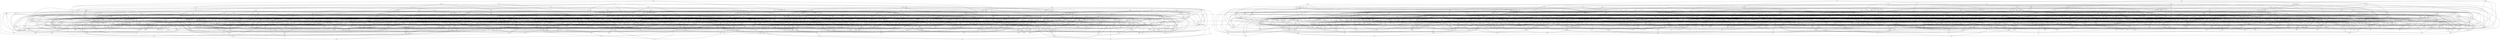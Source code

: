 graph  G {
kfc -- kfz [URL = "kfc -- kfz"]
qjb -- xtg [URL = "qjb -- xtg"]
dpp -- xlt [URL = "dpp -- xlt"]
mdf -- ldt [URL = "mdf -- ldt"]
clj -- znn [URL = "clj -- znn"]
hrz -- vjq [URL = "hrz -- vjq"]
xmg -- jbx [URL = "xmg -- jbx"]
crn -- fmx [URL = "crn -- fmx"]
rrj -- fsc [URL = "rrj -- fsc"]
snl -- gfr [URL = "snl -- gfr"]
jxq -- dsb [URL = "jxq -- dsb"]
pdq -- dtd [URL = "pdq -- dtd"]
xpq -- tcj [URL = "xpq -- tcj"]
gfh -- mxn [URL = "gfh -- mxn"]
cpt -- xft [URL = "cpt -- xft"]
ljh -- gvm [URL = "ljh -- gvm"]
qqt -- qmz [URL = "qqt -- qmz"]
bhz -- vll [URL = "bhz -- vll"]
mms -- bvt [URL = "mms -- bvt"]
dqb -- qdz [URL = "dqb -- qdz"]
jpp -- hcr [URL = "jpp -- hcr"]
ppl -- rfh [URL = "ppl -- rfh"]
thr -- mmt [URL = "thr -- mmt"]
pgd -- ppl [URL = "pgd -- ppl"]
klt -- kkx [URL = "klt -- kkx"]
xhf -- ngg [URL = "xhf -- ngg"]
msb -- zbl [URL = "msb -- zbl"]
nbq -- hvb [URL = "nbq -- hvb"]
vcx -- rjr [URL = "vcx -- rjr"]
kgm -- qjl [URL = "kgm -- qjl"]
zrl -- sxm [URL = "zrl -- sxm"]
xmt -- fhx [URL = "xmt -- fhx"]
kjk -- mvs [URL = "kjk -- mvs"]
dnc -- dph [URL = "dnc -- dph"]
snc -- zqs [URL = "snc -- zqs"]
mxn -- nkg [URL = "mxn -- nkg"]
ndn -- kzq [URL = "ndn -- kzq"]
sdg -- hkt [URL = "sdg -- hkt"]
kpm -- ncm [URL = "kpm -- ncm"]
xhs -- bhl [URL = "xhs -- bhl"]
lpp -- vbg [URL = "lpp -- vbg"]
gvl -- hcj [URL = "gvl -- hcj"]
jsb -- fkt [URL = "jsb -- fkt"]
vkr -- csz [URL = "vkr -- csz"]
msv -- dlq [URL = "msv -- dlq"]
ppd -- hrg [URL = "ppd -- hrg"]
php -- czz [URL = "php -- czz"]
jnq -- tpl [URL = "jnq -- tpl"]
tjv -- mxb [URL = "tjv -- mxb"]
vjh -- rnj [URL = "vjh -- rnj"]
gkt -- brv [URL = "gkt -- brv"]
ddh -- hpb [URL = "ddh -- hpb"]
qvm -- plj [URL = "qvm -- plj"]
pcv -- zjn [URL = "pcv -- zjn"]
hsr -- kzh [URL = "hsr -- kzh"]
rhl -- fmx [URL = "rhl -- fmx"]
cqp -- vsm [URL = "cqp -- vsm"]
rfx -- bhm [URL = "rfx -- bhm"]
jxv -- hsx [URL = "jxv -- hsx"]
mxx -- gpf [URL = "mxx -- gpf"]
txz -- dsb [URL = "txz -- dsb"]
qjq -- rcx [URL = "qjq -- rcx"]
qxv -- prl [URL = "qxv -- prl"]
rjk -- jfj [URL = "rjk -- jfj"]
ffj -- qrl [URL = "ffj -- qrl"]
pfj -- stv [URL = "pfj -- stv"]
fkd -- rrq [URL = "fkd -- rrq"]
hrg -- fcf [URL = "hrg -- fcf"]
grz -- zvh [URL = "grz -- zvh"]
mcv -- qbm [URL = "mcv -- qbm"]
jmm -- bmp [URL = "jmm -- bmp"]
gdz -- crb [URL = "gdz -- crb"]
bxr -- lbn [URL = "bxr -- lbn"]
szj -- fdf [URL = "szj -- fdf"]
rzl -- xzr [URL = "rzl -- xzr"]
xbt -- gfz [URL = "xbt -- gfz"]
kvd -- xgn [URL = "kvd -- xgn"]
bns -- cjv [URL = "bns -- cjv"]
fgm -- nfb [URL = "fgm -- nfb"]
mdf -- qfc [URL = "mdf -- qfc"]
gns -- pcv [URL = "gns -- pcv"]
ztr -- shb [URL = "ztr -- shb"]
klt -- gdp [URL = "klt -- gdp"]
fnn -- pgg [URL = "fnn -- pgg"]
hvx -- vxv [URL = "hvx -- vxv"]
thj -- rmr [URL = "thj -- rmr"]
ddr -- zcs [URL = "ddr -- zcs"]
ddr -- ssk [URL = "ddr -- ssk"]
hsv -- pkf [URL = "hsv -- pkf"]
sgf -- sjh [URL = "sgf -- sjh"]
flr -- kbm [URL = "flr -- kbm"]
xpp -- kvj [URL = "xpp -- kvj"]
ngz -- tmq [URL = "ngz -- tmq"]
csk -- dqb [URL = "csk -- dqb"]
hrr -- gfr [URL = "hrr -- gfr"]
czz -- bmm [URL = "czz -- bmm"]
mpn -- bdt [URL = "mpn -- bdt"]
kkx -- xqq [URL = "kkx -- xqq"]
lkz -- pgk [URL = "lkz -- pgk"]
cgv -- pbq [URL = "cgv -- pbq"]
lhf -- qjs [URL = "lhf -- qjs"]
fvp -- gkb [URL = "fvp -- gkb"]
mpn -- kkt [URL = "mpn -- kkt"]
mmn -- snc [URL = "mmn -- snc"]
tpk -- jgf [URL = "tpk -- jgf"]
mnq -- prp [URL = "mnq -- prp"]
vkt -- bpm [URL = "vkt -- bpm"]
kfc -- zhz [URL = "kfc -- zhz"]
tgh -- pzl [URL = "tgh -- pzl"]
bpn -- cdj [URL = "bpn -- cdj"]
jrg -- pfj [URL = "jrg -- pfj"]
sdm -- nvp [URL = "sdm -- nvp"]
zhz -- gck [URL = "zhz -- gck"]
dfj -- bpm [URL = "dfj -- bpm"]
jrg -- hpk [URL = "jrg -- hpk"]
hsx -- jpr [URL = "hsx -- jpr"]
svc -- nkv [URL = "svc -- nkv"]
mbq -- fzc [URL = "mbq -- fzc"]
bxd -- brx [URL = "bxd -- brx"]
nkf -- tsj [URL = "nkf -- tsj"]
qdh -- lgk [URL = "qdh -- lgk"]
hdz -- dfd [URL = "hdz -- dfd"]
bjr -- qfc [URL = "bjr -- qfc"]
flr -- ccs [URL = "flr -- ccs"]
jmx -- zpr [URL = "jmx -- zpr"]
rgv -- fhg [URL = "rgv -- fhg"]
tnk -- pcc [URL = "tnk -- pcc"]
xdv -- kxn [URL = "xdv -- kxn"]
tmt -- hxm [URL = "tmt -- hxm"]
dzm -- fhm [URL = "dzm -- fhm"]
dzq -- rff [URL = "dzq -- rff"]
tmt -- pnz [URL = "tmt -- pnz"]
nhs -- tjm [URL = "nhs -- tjm"]
prp -- hmk [URL = "prp -- hmk"]
kpv -- fjb [URL = "kpv -- fjb"]
dmg -- qnv [URL = "dmg -- qnv"]
grd -- dgr [URL = "grd -- dgr"]
bpn -- hzf [URL = "bpn -- hzf"]
khc -- nrv [URL = "khc -- nrv"]
frp -- qmv [URL = "frp -- qmv"]
grc -- gfq [URL = "grc -- gfq"]
rqj -- lrg [URL = "rqj -- lrg"]
bnb -- trj [URL = "bnb -- trj"]
lgm -- zdh [URL = "lgm -- zdh"]
nzc -- nkp [URL = "nzc -- nkp"]
gbj -- jvr [URL = "gbj -- jvr"]
bnb -- djj [URL = "bnb -- djj"]
ljm -- vnr [URL = "ljm -- vnr"]
xbn -- sjv [URL = "xbn -- sjv"]
rvj -- pkf [URL = "rvj -- pkf"]
pmg -- nlx [URL = "pmg -- nlx"]
rct -- bgx [URL = "rct -- bgx"]
rhb -- nkg [URL = "rhb -- nkg"]
lzz -- lfd [URL = "lzz -- lfd"]
xnz -- ptt [URL = "xnz -- ptt"]
hqs -- sfh [URL = "hqs -- sfh"]
djn -- bbh [URL = "djn -- bbh"]
kbm -- bzb [URL = "kbm -- bzb"]
mgg -- svm [URL = "mgg -- svm"]
thm -- lmt [URL = "thm -- lmt"]
khd -- prf [URL = "khd -- prf"]
jrh -- bhs [URL = "jrh -- bhs"]
djj -- zqj [URL = "djj -- zqj"]
jfl -- flh [URL = "jfl -- flh"]
cqf -- jkk [URL = "cqf -- jkk"]
txf -- fgs [URL = "txf -- fgs"]
bdd -- phc [URL = "bdd -- phc"]
trr -- dnx [URL = "trr -- dnx"]
tql -- cql [URL = "tql -- cql"]
tgx -- mpg [URL = "tgx -- mpg"]
vfd -- ppb [URL = "vfd -- ppb"]
zbq -- gzj [URL = "zbq -- gzj"]
dfj -- bvt [URL = "dfj -- bvt"]
dvh -- kfz [URL = "dvh -- kfz"]
jhc -- ccd [URL = "jhc -- ccd"]
gjz -- fhg [URL = "gjz -- fhg"]
hlb -- vfx [URL = "hlb -- vfx"]
rtk -- lhv [URL = "rtk -- lhv"]
cqq -- tdj [URL = "cqq -- tdj"]
kqv -- nzm [URL = "kqv -- nzm"]
zlc -- prq [URL = "zlc -- prq"]
bpz -- drz [URL = "bpz -- drz"]
tfd -- ljn [URL = "tfd -- ljn"]
klt -- msn [URL = "klt -- msn"]
bxr -- ptc [URL = "bxr -- ptc"]
hxd -- cqd [URL = "hxd -- cqd"]
rfj -- jpg [URL = "rfj -- jpg"]
gsh -- cmt [URL = "gsh -- cmt"]
lkq -- xrx [URL = "lkq -- xrx"]
qkl -- xxb [URL = "qkl -- xxb"]
shj -- cmq [URL = "shj -- cmq"]
pfj -- nrs [URL = "pfj -- nrs"]
jnm -- pjp [URL = "jnm -- pjp"]
kbm -- hrj [URL = "kbm -- hrj"]
skg -- rvr [URL = "skg -- rvr"]
xtp -- nlc [URL = "xtp -- nlc"]
khr -- mpg [URL = "khr -- mpg"]
tdb -- qvh [URL = "tdb -- qvh"]
jzm -- lfd [URL = "jzm -- lfd"]
slp -- jcp [URL = "slp -- jcp"]
bpr -- qgx [URL = "bpr -- qgx"]
sks -- qlj [URL = "sks -- qlj"]
lgm -- dlk [URL = "lgm -- dlk"]
vgf -- vjx [URL = "vgf -- vjx"]
jrr -- hnd [URL = "jrr -- hnd"]
kjk -- hdz [URL = "kjk -- hdz"]
jrk -- sqf [URL = "jrk -- sqf"]
jbg -- zjx [URL = "jbg -- zjx"]
jjq -- rmc [URL = "jjq -- rmc"]
xql -- pmt [URL = "xql -- pmt"]
qpj -- ffb [URL = "qpj -- ffb"]
pgx -- kkr [URL = "pgx -- kkr"]
jsk -- cgf [URL = "jsk -- cgf"]
txg -- jml [URL = "txg -- jml"]
vlg -- tgh [URL = "vlg -- tgh"]
rsz -- kdc [URL = "rsz -- kdc"]
tbx -- rmc [URL = "tbx -- rmc"]
fkd -- jdx [URL = "fkd -- jdx"]
jzm -- kjk [URL = "jzm -- kjk"]
xnq -- mcg [URL = "xnq -- mcg"]
kfc -- ffc [URL = "kfc -- ffc"]
grm -- vvt [URL = "grm -- vvt"]
hsr -- fsc [URL = "hsr -- fsc"]
svl -- srg [URL = "svl -- srg"]
jxs -- qzv [URL = "jxs -- qzv"]
shs -- vkx [URL = "shs -- vkx"]
pmg -- xhf [URL = "pmg -- xhf"]
tvs -- hxp [URL = "tvs -- hxp"]
fjd -- xhc [URL = "fjd -- xhc"]
rfj -- bmm [URL = "rfj -- bmm"]
mfc -- svv [URL = "mfc -- svv"]
dmg -- ccm [URL = "dmg -- ccm"]
knk -- mlj [URL = "knk -- mlj"]
hzf -- rmr [URL = "hzf -- rmr"]
pkz -- fjp [URL = "pkz -- fjp"]
thr -- cqd [URL = "thr -- cqd"]
rrj -- kfb [URL = "rrj -- kfb"]
jkr -- glh [URL = "jkr -- glh"]
fvn -- hft [URL = "fvn -- hft"]
xmb -- ftk [URL = "xmb -- ftk"]
sjv -- hcj [URL = "sjv -- hcj"]
kbj -- ppl [URL = "kbj -- ppl"]
ddc -- hrj [URL = "ddc -- hrj"]
hqv -- zlb [URL = "hqv -- zlb"]
txz -- nrc [URL = "txz -- nrc"]
bsn -- qhd [URL = "bsn -- qhd"]
bdt -- qzf [URL = "bdt -- qzf"]
cps -- ggx [URL = "cps -- ggx"]
tnn -- xhp [URL = "tnn -- xhp"]
bpr -- bsn [URL = "bpr -- bsn"]
tzs -- pgn [URL = "tzs -- pgn"]
gbc -- cmt [URL = "gbc -- cmt"]
jgq -- hsx [URL = "jgq -- hsx"]
dfn -- ljh [URL = "dfn -- ljh"]
gzk -- ldn [URL = "gzk -- ldn"]
zcv -- dmt [URL = "zcv -- dmt"]
tmt -- rdn [URL = "tmt -- rdn"]
bdg -- sgg [URL = "bdg -- sgg"]
ssc -- dcb [URL = "ssc -- dcb"]
qbr -- jjs [URL = "qbr -- jjs"]
fqb -- ttg [URL = "fqb -- ttg"]
mxb -- bdb [URL = "mxb -- bdb"]
cqp -- svv [URL = "cqp -- svv"]
lpk -- dhz [URL = "lpk -- dhz"]
nsj -- lth [URL = "nsj -- lth"]
vnr -- tbb [URL = "vnr -- tbb"]
kcd -- fvb [URL = "kcd -- fvb"]
pld -- fjp [URL = "pld -- fjp"]
jkv -- znx [URL = "jkv -- znx"]
ptc -- vxv [URL = "ptc -- vxv"]
mkv -- xjk [URL = "mkv -- xjk"]
ppd -- kgd [URL = "ppd -- kgd"]
pkj -- sdg [URL = "pkj -- sdg"]
mrd -- bgm [URL = "mrd -- bgm"]
cvd -- dpv [URL = "cvd -- dpv"]
xgn -- ksj [URL = "xgn -- ksj"]
jgz -- qcv [URL = "jgz -- qcv"]
ptd -- tmv [URL = "ptd -- tmv"]
blk -- tvq [URL = "blk -- tvq"]
krl -- zcf [URL = "krl -- zcf"]
hsc -- skm [URL = "hsc -- skm"]
czl -- ccg [URL = "czl -- ccg"]
mxr -- gqv [URL = "mxr -- gqv"]
jxz -- nbv [URL = "jxz -- nbv"]
rpp -- rfm [URL = "rpp -- rfm"]
gkr -- tjr [URL = "gkr -- tjr"]
qsm -- ssf [URL = "qsm -- ssf"]
bxr -- cdj [URL = "bxr -- cdj"]
ccc -- jvt [URL = "ccc -- jvt"]
ksn -- chd [URL = "ksn -- chd"]
dmg -- sfd [URL = "dmg -- sfd"]
qdh -- xpf [URL = "qdh -- xpf"]
pkn -- knq [URL = "pkn -- knq"]
scr -- hbx [URL = "scr -- hbx"]
crl -- dmm [URL = "crl -- dmm"]
jrp -- zhf [URL = "jrp -- zhf"]
msb -- crj [URL = "msb -- crj"]
xkz -- vgn [URL = "xkz -- vgn"]
xmp -- tmq [URL = "xmp -- tmq"]
flv -- qrf [URL = "flv -- qrf"]
sfb -- rzd [URL = "sfb -- rzd"]
kzg -- prp [URL = "kzg -- prp"]
tss -- njf [URL = "tss -- njf"]
glf -- bgb [URL = "glf -- bgb"]
fqd -- dqb [URL = "fqd -- dqb"]
cgd -- hvs [URL = "cgd -- hvs"]
xhq -- mmf [URL = "xhq -- mmf"]
tjq -- hsb [URL = "tjq -- hsb"]
hld -- mlj [URL = "hld -- mlj"]
xmt -- clj [URL = "xmt -- clj"]
cpf -- cgf [URL = "cpf -- cgf"]
zpr -- rsg [URL = "zpr -- rsg"]
htb -- blg [URL = "htb -- blg"]
lzl -- hpb [URL = "lzl -- hpb"]
xnq -- knv [URL = "xnq -- knv"]
xsm -- csz [URL = "xsm -- csz"]
jlt -- lvr [URL = "jlt -- lvr"]
hds -- qcr [URL = "hds -- qcr"]
bpb -- pbs [URL = "bpb -- pbs"]
gqv -- qdr [URL = "gqv -- qdr"]
nvp -- ckd [URL = "nvp -- ckd"]
vvq -- rdt [URL = "vvq -- rdt"]
dzm -- tdd [URL = "dzm -- tdd"]
vbl -- khl [URL = "vbl -- khl"]
khd -- jfk [URL = "khd -- jfk"]
gfp -- xhp [URL = "gfp -- xhp"]
ljm -- sqn [URL = "ljm -- sqn"]
ztv -- gmg [URL = "ztv -- gmg"]
jrk -- fgr [URL = "jrk -- fgr"]
npz -- qcf [URL = "npz -- qcf"]
bgx -- tcq [URL = "bgx -- tcq"]
qrl -- txg [URL = "qrl -- txg"]
gpc -- sbr [URL = "gpc -- sbr"]
qvt -- xxd [URL = "qvt -- xxd"]
pdv -- knj [URL = "pdv -- knj"]
xdz -- rnj [URL = "xdz -- rnj"]
cjr -- qcr [URL = "cjr -- qcr"]
hjg -- nmf [URL = "hjg -- nmf"]
kns -- kxn [URL = "kns -- kxn"]
pqf -- jbx [URL = "pqf -- jbx"]
sqt -- bsn [URL = "sqt -- bsn"]
gtr -- vvm [URL = "gtr -- vvm"]
dbd -- bdk [URL = "dbd -- bdk"]
szj -- gzf [URL = "szj -- gzf"]
bgj -- bhm [URL = "bgj -- bhm"]
pml -- jqx [URL = "pml -- jqx"]
dpk -- bsn [URL = "dpk -- bsn"]
drn -- scf [URL = "drn -- scf"]
mxd -- hqm [URL = "mxd -- hqm"]
pcd -- klp [URL = "pcd -- klp"]
fkm -- qqk [URL = "fkm -- qqk"]
xmb -- hkb [URL = "xmb -- hkb"]
xtd -- vsm [URL = "xtd -- vsm"]
dqj -- dqp [URL = "dqj -- dqp"]
ckh -- dfk [URL = "ckh -- dfk"]
rxp -- plc [URL = "rxp -- plc"]
fjd -- pjp [URL = "fjd -- pjp"]
xcc -- zjx [URL = "xcc -- zjx"]
pqr -- cgr [URL = "pqr -- cgr"]
pxm -- qbk [URL = "pxm -- qbk"]
hdz -- bgq [URL = "hdz -- bgq"]
jcv -- mxl [URL = "jcv -- mxl"]
fnl -- dlj [URL = "fnl -- dlj"]
nsr -- gzj [URL = "nsr -- gzj"]
ksh -- kfb [URL = "ksh -- kfb"]
bnf -- vgj [URL = "bnf -- vgj"]
bcn -- vxn [URL = "bcn -- vxn"]
rjm -- qbk [URL = "rjm -- qbk"]
zhx -- nvp [URL = "zhx -- nvp"]
fhb -- hqx [URL = "fhb -- hqx"]
cql -- rdn [URL = "cql -- rdn"]
ccd -- kpm [URL = "ccd -- kpm"]
sgb -- nxx [URL = "sgb -- nxx"]
fcf -- qrf [URL = "fcf -- qrf"]
qlh -- jnt [URL = "qlh -- jnt"]
vpd -- mld [URL = "vpd -- mld"]
mst -- vxx [URL = "mst -- vxx"]
plj -- skt [URL = "plj -- skt"]
bzv -- fzc [URL = "bzv -- fzc"]
lzz -- sfh [URL = "lzz -- sfh"]
grc -- kzr [URL = "grc -- kzr"]
pld -- bdk [URL = "pld -- bdk"]
cnn -- xtp [URL = "cnn -- xtp"]
dpp -- vjd [URL = "dpp -- vjd"]
snc -- ljh [URL = "snc -- ljh"]
chd -- dfd [URL = "chd -- dfd"]
hnh -- gsh [URL = "hnh -- gsh"]
knq -- pzs [URL = "knq -- pzs"]
xpr -- bqk [URL = "xpr -- bqk"]
fzg -- gsg [URL = "fzg -- gsg"]
vvq -- jsn [URL = "vvq -- jsn"]
vbk -- trd [URL = "vbk -- trd"]
jvx -- fvp [URL = "jvx -- fvp"]
zlh -- sfh [URL = "zlh -- sfh"]
bbj -- stb [URL = "bbj -- stb"]
kpv -- chd [URL = "kpv -- chd"]
jrv -- vrz [URL = "jrv -- vrz"]
xhz -- xsb [URL = "xhz -- xsb"]
crz -- cpt [URL = "crz -- cpt"]
szq -- dlc [URL = "szq -- dlc"]
pfz -- bfr [URL = "pfz -- bfr"]
nzk -- nqs [URL = "nzk -- nqs"]
bnn -- xcl [URL = "bnn -- xcl"]
hrg -- bgv [URL = "hrg -- bgv"]
ffk -- bdp [URL = "ffk -- bdp"]
qzh -- dmg [URL = "qzh -- dmg"]
hxr -- ljm [URL = "hxr -- ljm"]
cfb -- lbg [URL = "cfb -- lbg"]
grz -- rhp [URL = "grz -- rhp"]
xmb -- cgf [URL = "xmb -- cgf"]
bln -- ccj [URL = "bln -- ccj"]
prc -- vsr [URL = "prc -- vsr"]
vrp -- psb [URL = "vrp -- psb"]
hfm -- xnm [URL = "hfm -- xnm"]
rxp -- xkm [URL = "rxp -- xkm"]
cqf -- rjr [URL = "cqf -- rjr"]
lhq -- llj [URL = "lhq -- llj"]
sqn -- gbx [URL = "sqn -- gbx"]
djn -- bgl [URL = "djn -- bgl"]
vxg -- lth [URL = "vxg -- lth"]
psr -- ssj [URL = "psr -- ssj"]
lcs -- psh [URL = "lcs -- psh"]
xnq -- pzm [URL = "xnq -- pzm"]
gsn -- mzf [URL = "gsn -- mzf"]
tzs -- jhs [URL = "tzs -- jhs"]
xjq -- dnc [URL = "xjq -- dnc"]
khr -- zcv [URL = "khr -- zcv"]
lhv -- rvg [URL = "lhv -- rvg"]
zcv -- tlc [URL = "zcv -- tlc"]
mrl -- vsm [URL = "mrl -- vsm"]
snl -- vxg [URL = "snl -- vxg"]
gtr -- jpc [URL = "gtr -- jpc"]
hxd -- xfd [URL = "hxd -- xfd"]
txf -- fft [URL = "txf -- fft"]
rbv -- qjl [URL = "rbv -- qjl"]
mlm -- scv [URL = "mlm -- scv"]
fvn -- gbp [URL = "fvn -- gbp"]
dsn -- bnm [URL = "dsn -- bnm"]
kzq -- prr [URL = "kzq -- prr"]
shj -- shs [URL = "shj -- shs"]
hld -- ssf [URL = "hld -- ssf"]
czc -- zxv [URL = "czc -- zxv"]
cnd -- cgr [URL = "cnd -- cgr"]
zvp -- mks [URL = "zvp -- mks"]
ltc -- hkb [URL = "ltc -- hkb"]
fqf -- kqx [URL = "fqf -- kqx"]
ksx -- pnz [URL = "ksx -- pnz"]
trp -- lsx [URL = "trp -- lsx"]
lfj -- rnh [URL = "lfj -- rnh"]
mpk -- jfh [URL = "mpk -- jfh"]
jjq -- ksl [URL = "jjq -- ksl"]
qsm -- rhp [URL = "qsm -- rhp"]
nvj -- zlb [URL = "nvj -- zlb"]
rhf -- ljh [URL = "rhf -- ljh"]
cqd -- qcl [URL = "cqd -- qcl"]
vnn -- xhp [URL = "vnn -- xhp"]
vlg -- qkl [URL = "vlg -- qkl"]
ldt -- pzm [URL = "ldt -- pzm"]
ljk -- sjp [URL = "ljk -- sjp"]
glf -- jjz [URL = "glf -- jjz"]
zkg -- xgv [URL = "zkg -- xgv"]
xpj -- vrq [URL = "xpj -- vrq"]
kgj -- xqs [URL = "kgj -- xqs"]
jcv -- bcn [URL = "jcv -- bcn"]
plj -- pcx [URL = "plj -- pcx"]
vsr -- lmc [URL = "vsr -- lmc"]
jpc -- ght [URL = "jpc -- ght"]
dlj -- qbk [URL = "dlj -- qbk"]
jrs -- jnm [URL = "jrs -- jnm"]
jrr -- xpr [URL = "jrr -- xpr"]
lzb -- drm [URL = "lzb -- drm"]
mcx -- brd [URL = "mcx -- brd"]
rlq -- djn [URL = "rlq -- djn"]
bbs -- ksp [URL = "bbs -- ksp"]
vzx -- brx [URL = "vzx -- brx"]
xkr -- lrn [URL = "xkr -- lrn"]
hrr -- pbq [URL = "hrr -- pbq"]
vgf -- vtq [URL = "vgf -- vtq"]
vfd -- fcj [URL = "vfd -- fcj"]
gph -- zbq [URL = "gph -- zbq"]
thr -- jdn [URL = "thr -- jdn"]
fkp -- hjv [URL = "fkp -- hjv"]
vjb -- fqg [URL = "vjb -- fqg"]
fdf -- hhk [URL = "fdf -- hhk"]
xcb -- bdh [URL = "xcb -- bdh"]
hqn -- jrh [URL = "hqn -- jrh"]
rff -- hjl [URL = "rff -- hjl"]
qgx -- vcx [URL = "qgx -- vcx"]
nhd -- mzt [URL = "nhd -- mzt"]
rpv -- bxd [URL = "rpv -- bxd"]
ttj -- kjp [URL = "ttj -- kjp"]
jmm -- bgx [URL = "jmm -- bgx"]
jlx -- dqv [URL = "jlx -- dqv"]
vpd -- qsf [URL = "vpd -- qsf"]
rsn -- lvm [URL = "rsn -- lvm"]
mgq -- lkc [URL = "mgq -- lkc"]
dbg -- ndr [URL = "dbg -- ndr"]
znn -- tlc [URL = "znn -- tlc"]
vnl -- bdp [URL = "vnl -- bdp"]
cmr -- tjb [URL = "cmr -- tjb"]
qlj -- qpt [URL = "qlj -- qpt"]
xpq -- jmm [URL = "xpq -- jmm"]
dcm -- skt [URL = "dcm -- skt"]
hmx -- mhk [URL = "hmx -- mhk"]
crh -- gxs [URL = "crh -- gxs"]
spp -- scq [URL = "spp -- scq"]
lgm -- gjj [URL = "lgm -- gjj"]
stv -- ttk [URL = "stv -- ttk"]
zpr -- jjh [URL = "zpr -- jjh"]
hzc -- trd [URL = "hzc -- trd"]
hrz -- bfn [URL = "hrz -- bfn"]
dbr -- mpt [URL = "dbr -- mpt"]
ljn -- qqk [URL = "ljn -- qqk"]
cqp -- xft [URL = "cqp -- xft"]
ljf -- jcs [URL = "ljf -- jcs"]
ccr -- nvv [URL = "ccr -- nvv"]
vnn -- sfz [URL = "vnn -- sfz"]
mkm -- vxd [URL = "mkm -- vxd"]
qth -- ldt [URL = "qth -- ldt"]
mkm -- djn [URL = "mkm -- djn"]
lqn -- ngz [URL = "lqn -- ngz"]
tkd -- zqj [URL = "tkd -- zqj"]
xlt -- jzz [URL = "xlt -- jzz"]
bpb -- qjj [URL = "bpb -- qjj"]
mgf -- knq [URL = "mgf -- knq"]
ggx -- hpl [URL = "ggx -- hpl"]
jrh -- fxc [URL = "jrh -- fxc"]
kvd -- nrc [URL = "kvd -- nrc"]
hmk -- xch [URL = "hmk -- xch"]
mms -- hqf [URL = "mms -- hqf"]
zln -- jkv [URL = "zln -- jkv"]
khl -- qtk [URL = "khl -- qtk"]
tgl -- dfk [URL = "tgl -- dfk"]
bsx -- vxn [URL = "bsx -- vxn"]
ncx -- zjb [URL = "ncx -- zjb"]
gtm -- gnz [URL = "gtm -- gnz"]
zdq -- ctn [URL = "zdq -- ctn"]
jnk -- gfj [URL = "jnk -- gfj"]
dfj -- lbt [URL = "dfj -- lbt"]
kkr -- lbc [URL = "kkr -- lbc"]
qdn -- rnc [URL = "qdn -- rnc"]
kvz -- bhs [URL = "kvz -- bhs"]
dvh -- jpc [URL = "dvh -- jpc"]
mxb -- sbl [URL = "mxb -- sbl"]
kdp -- plt [URL = "kdp -- plt"]
frz -- rgm [URL = "frz -- rgm"]
lfx -- nkj [URL = "lfx -- nkj"]
crg -- bnr [URL = "crg -- bnr"]
rpp -- ttc [URL = "rpp -- ttc"]
ffj -- nqc [URL = "ffj -- nqc"]
xkr -- bvr [URL = "xkr -- bvr"]
mtv -- cqf [URL = "mtv -- cqf"]
svn -- plc [URL = "svn -- plc"]
bgz -- jsk [URL = "bgz -- jsk"]
qlj -- zhv [URL = "qlj -- zhv"]
nlc -- rnb [URL = "nlc -- rnb"]
gzv -- tbm [URL = "gzv -- tbm"]
gbc -- hxr [URL = "gbc -- hxr"]
jhd -- bbm [URL = "jhd -- bbm"]
bnb -- kgp [URL = "bnb -- kgp"]
lng -- hll [URL = "lng -- hll"]
xgl -- zjx [URL = "xgl -- zjx"]
bcf -- tvn [URL = "bcf -- tvn"]
jxz -- kkl [URL = "jxz -- kkl"]
kgd -- qqj [URL = "kgd -- qqj"]
dft -- rgv [URL = "dft -- rgv"]
klm -- bnk [URL = "klm -- bnk"]
hsv -- rsc [URL = "hsv -- rsc"]
rfg -- qbs [URL = "rfg -- qbs"]
pbt -- lmc [URL = "pbt -- lmc"]
kpd -- vvq [URL = "kpd -- vvq"]
mdl -- gsg [URL = "mdl -- gsg"]
snz -- xjk [URL = "snz -- xjk"]
csj -- ssc [URL = "csj -- ssc"]
gxm -- fgv [URL = "gxm -- fgv"]
qjb -- vxv [URL = "qjb -- vxv"]
hnp -- qrf [URL = "hnp -- qrf"]
xhf -- xct [URL = "xhf -- xct"]
szj -- jgf [URL = "szj -- jgf"]
fhm -- gnx [URL = "fhm -- gnx"]
hcm -- djc [URL = "hcm -- djc"]
pcc -- vxl [URL = "pcc -- vxl"]
kfb -- mkv [URL = "kfb -- mkv"]
fqf -- nrc [URL = "fqf -- nrc"]
ffc -- bjr [URL = "ffc -- bjr"]
kvs -- vtj [URL = "kvs -- vtj"]
kxt -- xtd [URL = "kxt -- xtd"]
klt -- rbv [URL = "klt -- rbv"]
dnk -- lvm [URL = "dnk -- lvm"]
tts -- nrk [URL = "tts -- nrk"]
nvj -- xhg [URL = "nvj -- xhg"]
tzg -- cjd [URL = "tzg -- cjd"]
ccs -- mrc [URL = "ccs -- mrc"]
nzp -- cvd [URL = "nzp -- cvd"]
gqt -- ssk [URL = "gqt -- ssk"]
qbp -- rrr [URL = "qbp -- rrr"]
tql -- mdq [URL = "tql -- mdq"]
njr -- vvg [URL = "njr -- vvg"]
rrq -- fcn [URL = "rrq -- fcn"]
dbj -- mlm [URL = "dbj -- mlm"]
ckh -- njq [URL = "ckh -- njq"]
rmc -- pzp [URL = "rmc -- pzp"]
rvt -- srk [URL = "rvt -- srk"]
khc -- xdv [URL = "khc -- xdv"]
pgx -- pqr [URL = "pgx -- pqr"]
lhq -- kdc [URL = "lhq -- kdc"]
ksn -- nsz [URL = "ksn -- nsz"]
hll -- ftk [URL = "hll -- ftk"]
tbz -- pxg [URL = "tbz -- pxg"]
fqf -- zbp [URL = "fqf -- zbp"]
ndd -- qxv [URL = "ndd -- qxv"]
ncr -- ddh [URL = "ncr -- ddh"]
tgl -- hbn [URL = "tgl -- hbn"]
zct -- jfk [URL = "zct -- jfk"]
nmd -- prl [URL = "nmd -- prl"]
jgq -- qvt [URL = "jgq -- qvt"]
szt -- plb [URL = "szt -- plb"]
mjz -- fgh [URL = "mjz -- fgh"]
cxb -- brb [URL = "cxb -- brb"]
qdz -- mvv [URL = "qdz -- mvv"]
fgm -- kkt [URL = "fgm -- kkt"]
bhs -- fdn [URL = "bhs -- fdn"]
qjk -- sbr [URL = "qjk -- sbr"]
rtt -- hpk [URL = "rtt -- hpk"]
ccc -- fzf [URL = "ccc -- fzf"]
plx -- kmc [URL = "plx -- kmc"]
cgv -- cjv [URL = "cgv -- cjv"]
lgm -- hlh [URL = "lgm -- hlh"]
hmk -- jkt [URL = "hmk -- jkt"]
rbt -- jpg [URL = "rbt -- jpg"]
gtt -- ngz [URL = "gtt -- ngz"]
ssf -- vjd [URL = "ssf -- vjd"]
nhn -- tjn [URL = "nhn -- tjn"]
bdg -- hrj [URL = "bdg -- hrj"]
psh -- xmp [URL = "psh -- xmp"]
pdv -- cmr [URL = "pdv -- cmr"]
qcf -- tbm [URL = "qcf -- tbm"]
svm -- ssf [URL = "svm -- ssf"]
clp -- ksj [URL = "clp -- ksj"]
kbh -- xgn [URL = "kbh -- xgn"]
bgb -- hnz [URL = "bgb -- hnz"]
bqc -- tgx [URL = "bqc -- tgx"]
css -- jlz [URL = "css -- jlz"]
jtp -- fdh [URL = "jtp -- fdh"]
hhk -- cvv [URL = "hhk -- cvv"]
tdn -- rcm [URL = "tdn -- rcm"]
hmk -- vqm [URL = "hmk -- vqm"]
tvn -- hbj [URL = "tvn -- hbj"]
xsg -- mjj [URL = "xsg -- mjj"]
tdb -- zzz [URL = "tdb -- zzz"]
hrm -- ctn [URL = "hrm -- ctn"]
ssk -- mpg [URL = "ssk -- mpg"]
kzn -- mlj [URL = "kzn -- mlj"]
ppb -- xsb [URL = "ppb -- xsb"]
lpt -- qxv [URL = "lpt -- qxv"]
dkg -- gbj [URL = "dkg -- gbj"]
fqf -- hxr [URL = "fqf -- hxr"]
ckv -- tcq [URL = "ckv -- tcq"]
fhm -- fzd [URL = "fhm -- fzd"]
hvg -- xql [URL = "hvg -- xql"]
xmq -- zhf [URL = "xmq -- zhf"]
txg -- rzd [URL = "txg -- rzd"]
lcs -- hrg [URL = "lcs -- hrg"]
dpk -- jgx [URL = "dpk -- jgx"]
vhf -- xcc [URL = "vhf -- xcc"]
qnv -- hkt [URL = "qnv -- hkt"]
lgr -- khj [URL = "lgr -- khj"]
mgl -- gnq [URL = "mgl -- gnq"]
xpj -- bnm [URL = "xpj -- bnm"]
fdf -- xlp [URL = "fdf -- xlp"]
pjk -- png [URL = "pjk -- png"]
gtm -- sjp [URL = "gtm -- sjp"]
rhb -- lzp [URL = "rhb -- lzp"]
nqs -- dxp [URL = "nqs -- dxp"]
phg -- xhg [URL = "phg -- xhg"]
chv -- pzk [URL = "chv -- pzk"]
zrx -- fnl [URL = "zrx -- fnl"]
hjt -- drm [URL = "hjt -- drm"]
zrc -- ccq [URL = "zrc -- ccq"]
phn -- hdh [URL = "phn -- hdh"]
flr -- xtg [URL = "flr -- xtg"]
rrn -- gbp [URL = "rrn -- gbp"]
grg -- pcb [URL = "grg -- pcb"]
rhl -- vxl [URL = "rhl -- vxl"]
tgg -- cjr [URL = "tgg -- cjr"]
hmc -- dpv [URL = "hmc -- dpv"]
jdx -- cbf [URL = "jdx -- cbf"]
rsn -- qtk [URL = "rsn -- qtk"]
hhq -- ptt [URL = "hhq -- ptt"]
hjt -- bzh [URL = "hjt -- bzh"]
bpr -- vjx [URL = "bpr -- vjx"]
tnn -- mrl [URL = "tnn -- mrl"]
rcm -- pxf [URL = "rcm -- pxf"]
tkv -- hzd [URL = "tkv -- hzd"]
trc -- xpq [URL = "trc -- xpq"]
lhv -- kvh [URL = "lhv -- kvh"]
pgg -- tjq [URL = "pgg -- tjq"]
prc -- mrd [URL = "prc -- mrd"]
nqn -- xsm [URL = "nqn -- xsm"]
phl -- ppl [URL = "phl -- ppl"]
phl -- njr [URL = "phl -- njr"]
ffb -- ffl [URL = "ffb -- ffl"]
rjk -- mps [URL = "rjk -- mps"]
znn -- jfk [URL = "znn -- jfk"]
qbs -- xsg [URL = "qbs -- xsg"]
ppz -- dgn [URL = "ppz -- dgn"]
ngv -- vxg [URL = "ngv -- vxg"]
knd -- rvm [URL = "knd -- rvm"]
cps -- sjv [URL = "cps -- sjv"]
jjb -- rsg [URL = "jjb -- rsg"]
knk -- ktm [URL = "knk -- ktm"]
ngv -- gdd [URL = "ngv -- gdd"]
gvl -- pcx [URL = "gvl -- pcx"]
mxx -- ctt [URL = "mxx -- ctt"]
rtt -- glf [URL = "rtt -- glf"]
rlc -- zxv [URL = "rlc -- zxv"]
lgr -- zcf [URL = "lgr -- zcf"]
scr -- klp [URL = "scr -- klp"]
zln -- mjz [URL = "zln -- mjz"]
glx -- jvt [URL = "glx -- jvt"]
vhk -- lvm [URL = "vhk -- lvm"]
hms -- ctt [URL = "hms -- ctt"]
jlx -- hvx [URL = "jlx -- hvx"]
cfp -- xfd [URL = "cfp -- xfd"]
qth -- pmg [URL = "qth -- pmg"]
bnb -- dvj [URL = "bnb -- dvj"]
brt -- qzd [URL = "brt -- qzd"]
msg -- knh [URL = "msg -- knh"]
mvd -- dmg [URL = "mvd -- dmg"]
sdm -- kfj [URL = "sdm -- kfj"]
nnn -- tsj [URL = "nnn -- tsj"]
rvt -- qjs [URL = "rvt -- qjs"]
pgn -- gzf [URL = "pgn -- gzf"]
mjc -- ptb [URL = "mjc -- ptb"]
ckl -- tdd [URL = "ckl -- tdd"]
gcz -- zcc [URL = "gcz -- zcc"]
fqf -- kgp [URL = "fqf -- kgp"]
ftt -- csm [URL = "ftt -- csm"]
tbb -- lzp [URL = "tbb -- lzp"]
mdn -- lkc [URL = "mdn -- lkc"]
xpq -- rhp [URL = "xpq -- rhp"]
tgl -- cvv [URL = "tgl -- cvv"]
bxr -- llv [URL = "bxr -- llv"]
kpm -- ldn [URL = "kpm -- ldn"]
cgv -- pgp [URL = "cgv -- pgp"]
brf -- xkz [URL = "brf -- xkz"]
rjk -- sbr [URL = "rjk -- sbr"]
mfl -- rgm [URL = "mfl -- rgm"]
hpk -- svv [URL = "hpk -- svv"]
fhv -- clp [URL = "fhv -- clp"]
bfr -- zlg [URL = "bfr -- zlg"]
hbq -- bvt [URL = "hbq -- bvt"]
bmg -- lzc [URL = "bmg -- lzc"]
vfd -- djz [URL = "vfd -- djz"]
xcb -- knl [URL = "xcb -- knl"]
zvh -- cmb [URL = "zvh -- cmb"]
klm -- fdn [URL = "klm -- fdn"]
qdz -- tdj [URL = "qdz -- tdj"]
mdf -- fmx [URL = "mdf -- fmx"]
hmc -- fzc [URL = "hmc -- fzc"]
xcl -- tdj [URL = "xcl -- tdj"]
lrq -- qpt [URL = "lrq -- qpt"]
gpc -- dlq [URL = "gpc -- dlq"]
dbg -- kgj [URL = "dbg -- kgj"]
pbz -- hrm [URL = "pbz -- hrm"]
lpt -- nln [URL = "lpt -- nln"]
tpk -- vhk [URL = "tpk -- vhk"]
tvp -- gbm [URL = "tvp -- gbm"]
szv -- kdb [URL = "szv -- kdb"]
sfk -- bht [URL = "sfk -- bht"]
vck -- njf [URL = "vck -- njf"]
jcz -- lbn [URL = "jcz -- lbn"]
nhd -- fks [URL = "nhd -- fks"]
rpp -- mjn [URL = "rpp -- mjn"]
bgz -- lbn [URL = "bgz -- lbn"]
ttk -- rnh [URL = "ttk -- rnh"]
hkb -- ght [URL = "hkb -- ght"]
flv -- nfb [URL = "flv -- nfb"]
dkd -- xkj [URL = "dkd -- xkj"]
mst -- grg [URL = "mst -- grg"]
thj -- kgm [URL = "thj -- kgm"]
zct -- ptb [URL = "zct -- ptb"]
gtl -- szb [URL = "gtl -- szb"]
kvz -- kpn [URL = "kvz -- kpn"]
brf -- ptf [URL = "brf -- ptf"]
sfk -- zvp [URL = "sfk -- zvp"]
xxd -- smz [URL = "xxd -- smz"]
ccm -- fnr [URL = "ccm -- fnr"]
prx -- sgg [URL = "prx -- sgg"]
ddr -- gqv [URL = "ddr -- gqv"]
tgg -- xxd [URL = "tgg -- xxd"]
bsl -- bqk [URL = "bsl -- bqk"]
vfd -- bmg [URL = "vfd -- bmg"]
flr -- ndd [URL = "flr -- ndd"]
ccd -- bhb [URL = "ccd -- bhb"]
mrl -- zdq [URL = "mrl -- zdq"]
bzv -- tdm [URL = "bzv -- tdm"]
lhk -- vgj [URL = "lhk -- vgj"]
ffp -- jpc [URL = "ffp -- jpc"]
kgd -- bzh [URL = "kgd -- bzh"]
xmt -- lgc [URL = "xmt -- lgc"]
xfk -- cmr [URL = "xfk -- cmr"]
sdc -- xcc [URL = "sdc -- xcc"]
pxl -- gcz [URL = "pxl -- gcz"]
tgg -- hgh [URL = "tgg -- hgh"]
xnc -- hhq [URL = "xnc -- hhq"]
gpt -- hhq [URL = "gpt -- hhq"]
bjr -- ght [URL = "bjr -- ght"]
mxx -- lhq [URL = "mxx -- lhq"]
vmp -- mfl [URL = "vmp -- mfl"]
cnd -- kpn [URL = "cnd -- kpn"]
xkz -- mvv [URL = "xkz -- mvv"]
dsn -- ftk [URL = "dsn -- ftk"]
jfr -- sjs [URL = "jfr -- sjs"]
tjg -- xhz [URL = "tjg -- xhz"]
sbv -- vkd [URL = "sbv -- vkd"]
qzf -- ffr [URL = "qzf -- ffr"]
qjs -- tcj [URL = "qjs -- tcj"]
jlt -- xfc [URL = "jlt -- xfc"]
jmd -- qsf [URL = "jmd -- qsf"]
mps -- pnz [URL = "mps -- pnz"]
jml -- qcf [URL = "jml -- qcf"]
hzc -- mgf [URL = "hzc -- mgf"]
jgr -- cqd [URL = "jgr -- cqd"]
jql -- nbc [URL = "jql -- nbc"]
bts -- bdh [URL = "bts -- bdh"]
mdl -- djc [URL = "mdl -- djc"]
spz -- kpn [URL = "spz -- kpn"]
dsd -- gxr [URL = "dsd -- gxr"]
lfx -- jfr [URL = "lfx -- jfr"]
kzk -- lvl [URL = "kzk -- lvl"]
tdx -- qdr [URL = "tdx -- qdr"]
ccs -- fhv [URL = "ccs -- fhv"]
dmq -- fss [URL = "dmq -- fss"]
xcc -- ptt [URL = "xcc -- ptt"]
lgr -- fgc [URL = "lgr -- fgc"]
xtf -- ggc [URL = "xtf -- ggc"]
fgm -- csl [URL = "fgm -- csl"]
slx -- ntx [URL = "slx -- ntx"]
pkn -- tdj [URL = "pkn -- tdj"]
ffp -- fdt [URL = "ffp -- fdt"]
lxh -- vxd [URL = "lxh -- vxd"]
lkq -- hpb [URL = "lkq -- hpb"]
nsr -- llv [URL = "nsr -- llv"]
rgk -- kpm [URL = "rgk -- kpm"]
hzh -- vbg [URL = "hzh -- vbg"]
szb -- cqd [URL = "szb -- cqd"]
mdf -- qbr [URL = "mdf -- qbr"]
rct -- chv [URL = "rct -- chv"]
ccc -- jvq [URL = "ccc -- jvq"]
psz -- grg [URL = "psz -- grg"]
jrv -- cbf [URL = "jrv -- cbf"]
mfc -- ptd [URL = "mfc -- ptd"]
bgf -- dnq [URL = "bgf -- dnq"]
spm -- mqm [URL = "spm -- mqm"]
knf -- fcb [URL = "knf -- fcb"]
lpp -- kqb [URL = "lpp -- kqb"]
bbj -- vbl [URL = "bbj -- vbl"]
ndf -- crz [URL = "ndf -- crz"]
nqc -- tdr [URL = "nqc -- tdr"]
rmn -- vsm [URL = "rmn -- vsm"]
bgs -- jgf [URL = "bgs -- jgf"]
pkj -- qnj [URL = "pkj -- qnj"]
gns -- psr [URL = "gns -- psr"]
kzk -- gnq [URL = "kzk -- gnq"]
sgq -- xlt [URL = "sgq -- xlt"]
sdm -- pxm [URL = "sdm -- pxm"]
xrt -- tsj [URL = "xrt -- tsj"]
pgd -- qnd [URL = "pgd -- qnd"]
bbj -- rfg [URL = "bbj -- rfg"]
ccc -- npp [URL = "ccc -- npp"]
khr -- sch [URL = "khr -- sch"]
ddr -- pkt [URL = "ddr -- pkt"]
fzm -- xrt [URL = "fzm -- xrt"]
kpm -- mld [URL = "kpm -- mld"]
mgf -- gfq [URL = "mgf -- gfq"]
zzb -- fmv [URL = "zzb -- fmv"]
rsl -- xjx [URL = "rsl -- xjx"]
lgk -- qkl [URL = "lgk -- qkl"]
mqm -- xxb [URL = "mqm -- xxb"]
dbj -- scr [URL = "dbj -- scr"]
lsx -- fjb [URL = "lsx -- fjb"]
lpt -- rbv [URL = "lpt -- rbv"]
hjt -- qdz [URL = "hjt -- qdz"]
qdh -- xxb [URL = "qdh -- xxb"]
tms -- lmf [URL = "tms -- lmf"]
tkd -- bjr [URL = "tkd -- bjr"]
jvq -- djr [URL = "jvq -- djr"]
jvx -- fcj [URL = "jvx -- fcj"]
nkq -- vxn [URL = "nkq -- vxn"]
jtr -- xhp [URL = "jtr -- xhp"]
cvd -- nlh [URL = "cvd -- nlh"]
kvj -- vkx [URL = "kvj -- vkx"]
sck -- xnc [URL = "sck -- xnc"]
djr -- qls [URL = "djr -- qls"]
hrz -- pzp [URL = "hrz -- pzp"]
gxb -- gps [URL = "gxb -- gps"]
klm -- ssn [URL = "klm -- ssn"]
grm -- rch [URL = "grm -- rch"]
gqt -- qvh [URL = "gqt -- qvh"]
dpk -- krc [URL = "dpk -- krc"]
pfz -- nsz [URL = "pfz -- nsz"]
trx -- zld [URL = "trx -- zld"]
zzz -- qcl [URL = "zzz -- qcl"]
xfd -- qfc [URL = "xfd -- qfc"]
jcz -- kcd [URL = "jcz -- kcd"]
zlc -- bgl [URL = "zlc -- bgl"]
glx -- nnp [URL = "glx -- nnp"]
mdj -- rnc [URL = "mdj -- rnc"]
qff -- cvp [URL = "qff -- cvp"]
sjl -- jml [URL = "sjl -- jml"]
pbt -- hqx [URL = "pbt -- hqx"]
lhf -- mqq [URL = "lhf -- mqq"]
vkj -- tnl [URL = "vkj -- tnl"]
qnj -- fsr [URL = "qnj -- fsr"]
ltx -- mhg [URL = "ltx -- mhg"]
hqn -- fgv [URL = "hqn -- fgv"]
xkh -- jhn [URL = "xkh -- jhn"]
kjp -- jxh [URL = "kjp -- jxh"]
fgb -- mjc [URL = "fgb -- mjc"]
bbv -- qcl [URL = "bbv -- qcl"]
dgh -- pkh [URL = "dgh -- pkh"]
sks -- bcm [URL = "sks -- bcm"]
nbj -- cvp [URL = "nbj -- cvp"]
rff -- ptt [URL = "rff -- ptt"]
dnq -- tsj [URL = "dnq -- tsj"]
crg -- pfj [URL = "crg -- pfj"]
mgz -- mpz [URL = "mgz -- mpz"]
hzc -- jqx [URL = "hzc -- jqx"]
lgk -- djc [URL = "lgk -- djc"]
vnl -- dqv [URL = "vnl -- dqv"]
pgd -- gkr [URL = "pgd -- gkr"]
gxb -- hdl [URL = "gxb -- hdl"]
ndd -- kbh [URL = "ndd -- kbh"]
dkd -- dnx [URL = "dkd -- dnx"]
lcs -- fss [URL = "lcs -- fss"]
hjq -- jkk [URL = "hjq -- jkk"]
chv -- rdn [URL = "chv -- rdn"]
phn -- pzk [URL = "phn -- pzk"]
csm -- hbg [URL = "csm -- hbg"]
zqs -- tqh [URL = "zqs -- tqh"]
ncc -- klk [URL = "ncc -- klk"]
htj -- blc [URL = "htj -- blc"]
nnh -- qzj [URL = "nnh -- qzj"]
qqt -- dkk [URL = "qqt -- dkk"]
jgc -- brd [URL = "jgc -- brd"]
cjx -- ptk [URL = "cjx -- ptk"]
lpp -- dmg [URL = "lpp -- dmg"]
pbz -- mbs [URL = "pbz -- mbs"]
xnq -- szq [URL = "xnq -- szq"]
gfk -- ntd [URL = "gfk -- ntd"]
nmd -- fmg [URL = "nmd -- fmg"]
jtm -- mjb [URL = "jtm -- mjb"]
qgr -- ldt [URL = "qgr -- ldt"]
tdv -- rcr [URL = "tdv -- rcr"]
bnf -- jgf [URL = "bnf -- jgf"]
nnp -- kzh [URL = "nnp -- kzh"]
dqm -- png [URL = "dqm -- png"]
qzv -- fgr [URL = "qzv -- fgr"]
kzq -- jfh [URL = "kzq -- jfh"]
gkr -- rmn [URL = "gkr -- rmn"]
xgn -- jkk [URL = "xgn -- jkk"]
nbq -- ztj [URL = "nbq -- ztj"]
lth -- rmr [URL = "lth -- rmr"]
zkn -- mxr [URL = "zkn -- mxr"]
scg -- kzn [URL = "scg -- kzn"]
mvg -- mzn [URL = "mvg -- mzn"]
cqq -- zrz [URL = "cqq -- zrz"]
ddp -- cpf [URL = "ddp -- cpf"]
phg -- fmv [URL = "phg -- fmv"]
tjg -- snl [URL = "tjg -- snl"]
tgl -- pmt [URL = "tgl -- pmt"]
cch -- nhd [URL = "cch -- nhd"]
klt -- kcm [URL = "klt -- kcm"]
xdv -- vcc [URL = "xdv -- vcc"]
svn -- qmv [URL = "svn -- qmv"]
bhz -- zjx [URL = "bhz -- zjx"]
fqd -- vcc [URL = "fqd -- vcc"]
nxr -- bmm [URL = "nxr -- bmm"]
hjv -- gdd [URL = "hjv -- gdd"]
ncx -- nrg [URL = "ncx -- nrg"]
qqn -- hrm [URL = "qqn -- hrm"]
rsz -- sdc [URL = "rsz -- sdc"]
kvd -- gfh [URL = "kvd -- gfh"]
lxb -- dfd [URL = "lxb -- dfd"]
plx -- ksj [URL = "plx -- ksj"]
slq -- zbl [URL = "slq -- zbl"]
ksn -- bzt [URL = "ksn -- bzt"]
mhk -- jfk [URL = "mhk -- jfk"]
bqc -- kzg [URL = "bqc -- kzg"]
xjr -- ktz [URL = "xjr -- ktz"]
jrk -- fgh [URL = "jrk -- fgh"]
zpr -- nxx [URL = "zpr -- nxx"]
dmf -- rnc [URL = "dmf -- rnc"]
jnq -- nhq [URL = "jnq -- nhq"]
kgj -- ctk [URL = "kgj -- ctk"]
jrt -- qzv [URL = "jrt -- qzv"]
lbg -- lzb [URL = "lbg -- lzb"]
jfr -- hqm [URL = "jfr -- hqm"]
zcf -- jpg [URL = "zcf -- jpg"]
tnj -- mrc [URL = "tnj -- mrc"]
xnl -- rsl [URL = "xnl -- rsl"]
bpn -- fxk [URL = "bpn -- fxk"]
csl -- qqj [URL = "csl -- qqj"]
nvz -- qhd [URL = "nvz -- qhd"]
snl -- cdj [URL = "snl -- cdj"]
dtd -- nvb [URL = "dtd -- nvb"]
vgf -- mxd [URL = "vgf -- mxd"]
zhm -- rsc [URL = "zhm -- rsc"]
zpn -- rfm [URL = "zpn -- rfm"]
spz -- llv [URL = "spz -- llv"]
gcz -- qcv [URL = "gcz -- qcv"]
pnz -- vrq [URL = "pnz -- vrq"]
mjc -- vzx [URL = "mjc -- vzx"]
grz -- zrx [URL = "grz -- zrx"]
bgl -- pxg [URL = "bgl -- pxg"]
gjn -- klv [URL = "gjn -- klv"]
gfk -- sms [URL = "gfk -- sms"]
cql -- gfk [URL = "cql -- gfk"]
rlj -- prx [URL = "rlj -- prx"]
dgr -- fgr [URL = "dgr -- fgr"]
kxt -- tjr [URL = "kxt -- tjr"]
cfm -- tmr [URL = "cfm -- tmr"]
kxn -- bgv [URL = "kxn -- bgv"]
ssn -- qhk [URL = "ssn -- qhk"]
grm -- pds [URL = "grm -- pds"]
jtm -- fxk [URL = "jtm -- fxk"]
plc -- dkk [URL = "plc -- dkk"]
dkd -- fgb [URL = "dkd -- fgb"]
bzh -- kds [URL = "bzh -- kds"]
jhn -- zzr [URL = "jhn -- zzr"]
zhx -- hxm [URL = "zhx -- hxm"]
mmn -- rfh [URL = "mmn -- rfh"]
shq -- nkf [URL = "shq -- nkf"]
trx -- fzf [URL = "trx -- fzf"]
kmb -- qjj [URL = "kmb -- qjj"]
smj -- klk [URL = "smj -- klk"]
cln -- lrk [URL = "cln -- lrk"]
bcr -- vjd [URL = "bcr -- vjd"]
kth -- dnz [URL = "kth -- dnz"]
mxr -- dph [URL = "mxr -- dph"]
sms -- ksl [URL = "sms -- ksl"]
dkg -- hjl [URL = "dkg -- hjl"]
ddc -- kkl [URL = "ddc -- kkl"]
ptf -- dpj [URL = "ptf -- dpj"]
lrg -- kzn [URL = "lrg -- kzn"]
xnl -- ztj [URL = "xnl -- ztj"]
jsb -- nmf [URL = "jsb -- nmf"]
plj -- nkz [URL = "plj -- nkz"]
zvp -- tcq [URL = "zvp -- tcq"]
zkn -- fhb [URL = "zkn -- fhb"]
pgx -- xrx [URL = "pgx -- xrx"]
rrq -- zbp [URL = "rrq -- zbp"]
crn -- ccj [URL = "crn -- ccj"]
ljg -- qdn [URL = "ljg -- qdn"]
chv -- txb [URL = "chv -- txb"]
hld -- jkv [URL = "hld -- jkv"]
tfd -- mjr [URL = "tfd -- mjr"]
jhd -- hgj [URL = "jhd -- hgj"]
fgc -- srg [URL = "fgc -- srg"]
ccs -- dzm [URL = "ccs -- dzm"]
vhf -- bck [URL = "vhf -- bck"]
mlm -- slt [URL = "mlm -- slt"]
vck -- scv [URL = "vck -- scv"]
vds -- njq [URL = "vds -- njq"]
vjb -- pbq [URL = "vjb -- pbq"]
gtm -- vnq [URL = "gtm -- vnq"]
rmz -- kgh [URL = "rmz -- kgh"]
kvj -- rgm [URL = "kvj -- rgm"]
msb -- gnz [URL = "msb -- gnz"]
jfl -- hbj [URL = "jfl -- hbj"]
fjn -- rrj [URL = "fjn -- rrj"]
hds -- tdv [URL = "hds -- tdv"]
dbj -- ltx [URL = "dbj -- ltx"]
htb -- clp [URL = "htb -- clp"]
dqp -- rxg [URL = "dqp -- rxg"]
gpl -- prq [URL = "gpl -- prq"]
nmd -- nnn [URL = "nmd -- nnn"]
zdm -- vxd [URL = "zdm -- vxd"]
jrt -- bck [URL = "jrt -- bck"]
ztv -- thm [URL = "ztv -- thm"]
ctk -- pml [URL = "ctk -- pml"]
mmn -- vlq [URL = "mmn -- vlq"]
mvg -- tjb [URL = "mvg -- tjb"]
ntx -- hzd [URL = "ntx -- hzd"]
jhz -- smd [URL = "jhz -- smd"]
bxr -- ltc [URL = "bxr -- ltc"]
fkt -- mvr [URL = "fkt -- mvr"]
xmg -- rsg [URL = "xmg -- rsg"]
vtj -- rvm [URL = "vtj -- rvm"]
mmf -- lnh [URL = "mmf -- lnh"]
bsl -- zjb [URL = "bsl -- zjb"]
dnv -- bbv [URL = "dnv -- bbv"]
lgr -- cbf [URL = "lgr -- cbf"]
dzc -- jjs [URL = "dzc -- jjs"]
ttg -- jgc [URL = "ttg -- jgc"]
hrc -- vpp [URL = "hrc -- vpp"]
klt -- rxp [URL = "klt -- rxp"]
xcn -- bgl [URL = "xcn -- bgl"]
ngg -- mlv [URL = "ngg -- mlv"]
tss -- xft [URL = "tss -- xft"]
hpk -- jjb [URL = "hpk -- jjb"]
jrg -- fkr [URL = "jrg -- fkr"]
bcf -- txb [URL = "bcf -- txb"]
jmd -- btj [URL = "jmd -- btj"]
bpg -- nzt [URL = "bpg -- nzt"]
slf -- fjp [URL = "slf -- fjp"]
gfj -- hgd [URL = "gfj -- hgd"]
jdj -- zgt [URL = "jdj -- zgt"]
hmc -- dfd [URL = "hmc -- dfd"]
zbq -- sdg [URL = "zbq -- sdg"]
psr -- mbq [URL = "psr -- mbq"]
hlb -- bvt [URL = "hlb -- bvt"]
kpv -- bzt [URL = "kpv -- bzt"]
dpp -- knk [URL = "dpp -- knk"]
npp -- mxf [URL = "npp -- mxf"]
tjm -- ktm [URL = "tjm -- ktm"]
mmn -- dds [URL = "mmn -- dds"]
pcv -- bgs [URL = "pcv -- bgs"]
psz -- kzr [URL = "psz -- kzr"]
zgl -- gsl [URL = "zgl -- gsl"]
cqp -- nzf [URL = "cqp -- nzf"]
zqm -- mjj [URL = "zqm -- mjj"]
vqm -- ddh [URL = "vqm -- ddh"]
spm -- fgh [URL = "spm -- fgh"]
prc -- kcd [URL = "prc -- kcd"]
pqf -- kpt [URL = "pqf -- kpt"]
mdm -- gnx [URL = "mdm -- gnx"]
pkz -- dlj [URL = "pkz -- dlj"]
nkq -- pnd [URL = "nkq -- pnd"]
jlz -- jcp [URL = "jlz -- jcp"]
lkc -- ddh [URL = "lkc -- ddh"]
zrc -- nlh [URL = "zrc -- nlh"]
kfc -- fns [URL = "kfc -- fns"]
ptf -- cjv [URL = "ptf -- cjv"]
sgq -- mjj [URL = "sgq -- mjj"]
tdx -- jvm [URL = "tdx -- jvm"]
msg -- fhr [URL = "msg -- fhr"]
tgp -- jhs [URL = "tgp -- jhs"]
hjl -- jml [URL = "hjl -- jml"]
zdq -- ctt [URL = "zdq -- ctt"]
mpt -- ksp [URL = "mpt -- ksp"]
rgn -- ctd [URL = "rgn -- ctd"]
bzv -- gvm [URL = "bzv -- gvm"]
kzq -- bpm [URL = "kzq -- bpm"]
mkv -- fft [URL = "mkv -- fft"]
xkj -- dln [URL = "xkj -- dln"]
tql -- rlq [URL = "tql -- rlq"]
dpl -- ttb [URL = "dpl -- ttb"]
mzm -- rbm [URL = "mzm -- rbm"]
csj -- vnr [URL = "csj -- vnr"]
ffr -- hgj [URL = "ffr -- hgj"]
gxm -- gbp [URL = "gxm -- gbp"]
nrs -- slp [URL = "nrs -- slp"]
xpr -- gdd [URL = "xpr -- gdd"]
qbs -- bgv [URL = "qbs -- bgv"]
khc -- pzp [URL = "khc -- pzp"]
pkj -- ddp [URL = "pkj -- ddp"]
fqb -- qvt [URL = "fqb -- qvt"]
slt -- fjb [URL = "slt -- fjb"]
xgh -- jnk [URL = "xgh -- jnk"]
gqt -- zrg [URL = "gqt -- zrg"]
nkq -- clj [URL = "nkq -- clj"]
ddc -- pjk [URL = "ddc -- pjk"]
dsn -- fxc [URL = "dsn -- fxc"]
fnn -- kdb [URL = "fnn -- kdb"]
glh -- fqg [URL = "glh -- fqg"]
bgf -- tsj [URL = "bgf -- tsj"]
fss -- pxg [URL = "fss -- pxg"]
jnk -- jkk [URL = "jnk -- jkk"]
gql -- hbj [URL = "gql -- hbj"]
hsv -- hjg [URL = "hsv -- hjg"]
gbj -- kln [URL = "gbj -- kln"]
gxb -- ptf [URL = "gxb -- ptf"]
trc -- xgl [URL = "trc -- xgl"]
ztv -- qvh [URL = "ztv -- qvh"]
xpj -- lmt [URL = "xpj -- lmt"]
kns -- xfk [URL = "kns -- xfk"]
slj -- cff [URL = "slj -- cff"]
msn -- bbd [URL = "msn -- bbd"]
lvr -- xnm [URL = "lvr -- xnm"]
vjb -- dsb [URL = "vjb -- dsb"]
lkz -- lrn [URL = "lkz -- lrn"]
dqf -- ssh [URL = "dqf -- ssh"]
tnj -- fcj [URL = "tnj -- fcj"]
knd -- kvh [URL = "knd -- kvh"]
ttj -- djn [URL = "ttj -- djn"]
bld -- fxk [URL = "bld -- fxk"]
nkq -- qvm [URL = "nkq -- qvm"]
nkp -- fzm [URL = "nkp -- fzm"]
tjv -- gfj [URL = "tjv -- gfj"]
gxb -- nrg [URL = "gxb -- nrg"]
zpn -- xmp [URL = "zpn -- xmp"]
nzm -- rbm [URL = "nzm -- rbm"]
thj -- jdx [URL = "thj -- jdx"]
dkd -- txf [URL = "dkd -- txf"]
jgx -- dxf [URL = "jgx -- dxf"]
psz -- hdz [URL = "psz -- hdz"]
fkm -- lkc [URL = "fkm -- lkc"]
lfd -- qcr [URL = "lfd -- qcr"]
fqp -- jcz [URL = "fqp -- jcz"]
vjx -- ssh [URL = "vjx -- ssh"]
rfg -- zhf [URL = "rfg -- zhf"]
pgx -- ccj [URL = "pgx -- ccj"]
dhp -- zdh [URL = "dhp -- zdh"]
frp -- tjn [URL = "frp -- tjn"]
qnb -- xhg [URL = "qnb -- xhg"]
sfb -- smj [URL = "sfb -- smj"]
xgv -- rcl [URL = "xgv -- rcl"]
drn -- jsl [URL = "drn -- jsl"]
lhq -- vjq [URL = "lhq -- vjq"]
vpd -- qvh [URL = "vpd -- qvh"]
dpj -- lzc [URL = "dpj -- lzc"]
css -- hmv [URL = "css -- hmv"]
mks -- pkf [URL = "mks -- pkf"]
rrr -- pmt [URL = "rrr -- pmt"]
pxl -- fqg [URL = "pxl -- fqg"]
trc -- xtd [URL = "trc -- xtd"]
vgl -- mxb [URL = "vgl -- mxb"]
mpn -- nzr [URL = "mpn -- nzr"]
dvb -- skg [URL = "dvb -- skg"]
brs -- bhs [URL = "brs -- bhs"]
phl -- ljl [URL = "phl -- ljl"]
nsh -- dxf [URL = "nsh -- dxf"]
gfh -- zbn [URL = "gfh -- zbn"]
qqn -- flh [URL = "qqn -- flh"]
ccg -- dnx [URL = "ccg -- dnx"]
kpt -- zvf [URL = "kpt -- zvf"]
zqm -- pbs [URL = "zqm -- pbs"]
qdh -- ttb [URL = "qdh -- ttb"]
zkd -- bzs [URL = "zkd -- bzs"]
ldz -- jhs [URL = "ldz -- jhs"]
phg -- nhq [URL = "phg -- nhq"]
blc -- xrx [URL = "blc -- xrx"]
knh -- tvq [URL = "knh -- tvq"]
bbj -- knj [URL = "bbj -- knj"]
jsx -- zfd [URL = "jsx -- zfd"]
vtq -- nnp [URL = "vtq -- nnp"]
dkd -- fgv [URL = "dkd -- fgv"]
xhs -- mqq [URL = "xhs -- mqq"]
gcz -- skc [URL = "gcz -- skc"]
qvb -- zbp [URL = "qvb -- zbp"]
vvm -- fhx [URL = "vvm -- fhx"]
fgf -- djz [URL = "fgf -- djz"]
vbl -- prq [URL = "vbl -- prq"]
vkd -- fcp [URL = "vkd -- fcp"]
mgf -- sfz [URL = "mgf -- sfz"]
rnl -- zlb [URL = "rnl -- zlb"]
hrc -- bzs [URL = "hrc -- bzs"]
gzf -- fmv [URL = "gzf -- fmv"]
xkj -- pvm [URL = "xkj -- pvm"]
hrm -- xlp [URL = "hrm -- xlp"]
pkn -- jqx [URL = "pkn -- jqx"]
jds -- dcm [URL = "jds -- dcm"]
jxh -- ncc [URL = "jxh -- ncc"]
xmt -- kkr [URL = "xmt -- kkr"]
crj -- njq [URL = "crj -- njq"]
pxl -- zcc [URL = "pxl -- zcc"]
hcm -- gtm [URL = "hcm -- gtm"]
kjq -- cfm [URL = "kjq -- cfm"]
scj -- fgh [URL = "scj -- fgh"]
vcl -- kxs [URL = "vcl -- kxs"]
vcl -- ldz [URL = "vcl -- ldz"]
cqq -- xgl [URL = "cqq -- xgl"]
czc -- krl [URL = "czc -- krl"]
hrz -- rdn [URL = "hrz -- rdn"]
dqp -- fgr [URL = "dqp -- fgr"]
snc -- rct [URL = "snc -- rct"]
lfj -- shb [URL = "lfj -- shb"]
zld -- fzd [URL = "zld -- fzd"]
vrz -- mjr [URL = "vrz -- mjr"]
ffc -- rcl [URL = "ffc -- rcl"]
gtl -- xbt [URL = "gtl -- xbt"]
ksx -- mgz [URL = "ksx -- mgz"]
hvz -- ngv [URL = "hvz -- ngv"]
mfc -- dqj [URL = "mfc -- dqj"]
rmz -- fcf [URL = "rmz -- fcf"]
jcl -- vxx [URL = "jcl -- vxx"]
hmx -- nqn [URL = "hmx -- nqn"]
dhz -- vxt [URL = "dhz -- vxt"]
kgd -- tdr [URL = "kgd -- tdr"]
snf -- gck [URL = "snf -- gck"]
qqk -- tts [URL = "qqk -- tts"]
jhc -- nqp [URL = "jhc -- nqp"]
xnq -- dvh [URL = "xnq -- dvh"]
cjx -- vnq [URL = "cjx -- vnq"]
szt -- dcb [URL = "szt -- dcb"]
pss -- hjd [URL = "pss -- hjd"]
rsz -- zpr [URL = "rsz -- zpr"]
rfj -- bln [URL = "rfj -- bln"]
mjg -- fhb [URL = "mjg -- fhb"]
djz -- pzm [URL = "djz -- pzm"]
zkg -- tjq [URL = "zkg -- tjq"]
sfk -- tvp [URL = "sfk -- tvp"]
nzr -- tdr [URL = "nzr -- tdr"]
jxh -- rzd [URL = "jxh -- rzd"]
rfh -- frd [URL = "rfh -- frd"]
vvq -- vpq [URL = "vvq -- vpq"]
jqp -- brd [URL = "jqp -- brd"]
srm -- vtq [URL = "srm -- vtq"]
knk -- pmt [URL = "knk -- pmt"]
mqm -- hmv [URL = "mqm -- hmv"]
vlg -- zvp [URL = "vlg -- zvp"]
dhz -- hkb [URL = "dhz -- hkb"]
rfm -- hxm [URL = "rfm -- hxm"]
khc -- xhq [URL = "khc -- xhq"]
grc -- vkd [URL = "grc -- vkd"]
hcm -- jmx [URL = "hcm -- jmx"]
mxn -- kfb [URL = "mxn -- kfb"]
jfh -- lbt [URL = "jfh -- lbt"]
cgv -- sjh [URL = "cgv -- sjh"]
lxb -- mdq [URL = "lxb -- mdq"]
gdp -- ssh [URL = "gdp -- ssh"]
rnb -- frd [URL = "rnb -- frd"]
dzc -- fcj [URL = "dzc -- fcj"]
hdr -- dvz [URL = "hdr -- dvz"]
nfb -- xfc [URL = "nfb -- xfc"]
mvd -- jbv [URL = "mvd -- jbv"]
nnh -- ccd [URL = "nnh -- ccd"]
jxz -- fkp [URL = "jxz -- fkp"]
bnb -- prx [URL = "bnb -- prx"]
hlj -- rvm [URL = "hlj -- rvm"]
xjr -- qjk [URL = "xjr -- qjk"]
hqv -- lrk [URL = "hqv -- lrk"]
cgh -- fhx [URL = "cgh -- fhx"]
tnk -- nkj [URL = "tnk -- nkj"]
mms -- hxp [URL = "mms -- hxp"]
gdz -- bzb [URL = "gdz -- bzb"]
lfd -- fcp [URL = "lfd -- fcp"]
psz -- sxm [URL = "psz -- sxm"]
trc -- lhq [URL = "trc -- lhq"]
slx -- vsr [URL = "slx -- vsr"]
mvd -- hft [URL = "mvd -- hft"]
spt -- bgq [URL = "spt -- bgq"]
xqt -- mnk [URL = "xqt -- mnk"]
hjg -- jcp [URL = "hjg -- jcp"]
lfx -- xct [URL = "lfx -- xct"]
pxf -- rzl [URL = "pxf -- rzl"]
vxn -- gkb [URL = "vxn -- gkb"]
dpd -- hpk [URL = "dpd -- hpk"]
gps -- dqv [URL = "gps -- dqv"]
rtk -- gtm [URL = "rtk -- gtm"]
lxh -- pds [URL = "lxh -- pds"]
qcv -- kfz [URL = "qcv -- kfz"]
vkt -- ptd [URL = "vkt -- ptd"]
xpp -- qdh [URL = "xpp -- qdh"]
zpr -- rrr [URL = "zpr -- rrr"]
xhc -- vtf [URL = "xhc -- vtf"]
jdx -- pvm [URL = "jdx -- pvm"]
msg -- tgf [URL = "msg -- tgf"]
sqs -- nrk [URL = "sqs -- nrk"]
jbg -- kkz [URL = "jbg -- kkz"]
ttj -- zlc [URL = "ttj -- zlc"]
crl -- hzs [URL = "crl -- hzs"]
ksn -- ccq [URL = "ksn -- ccq"]
hdz -- mvs [URL = "hdz -- mvs"]
cmt -- rfh [URL = "cmt -- rfh"]
skc -- xgv [URL = "skc -- xgv"]
ddg -- qzh [URL = "ddg -- qzh"]
phq -- nvz [URL = "phq -- nvz"]
tvs -- fjs [URL = "tvs -- fjs"]
jsl -- hnz [URL = "jsl -- hnz"]
cbf -- tdd [URL = "cbf -- tdd"]
cfb -- ckv [URL = "cfb -- ckv"]
xdl -- zlb [URL = "xdl -- zlb"]
lrq -- xtg [URL = "lrq -- xtg"]
nnh -- hgd [URL = "nnh -- hgd"]
ctk -- bgq [URL = "ctk -- bgq"]
drm -- xcc [URL = "drm -- xcc"]
jtp -- klv [URL = "jtp -- klv"]
dmq -- kjq [URL = "dmq -- kjq"]
gql -- zvf [URL = "gql -- zvf"]
mzf -- hnh [URL = "mzf -- hnh"]
zrc -- cvv [URL = "zrc -- cvv"]
svn -- gkd [URL = "svn -- gkd"]
rtk -- rdp [URL = "rtk -- rdp"]
dfk -- dpv [URL = "dfk -- dpv"]
vsv -- blk [URL = "vsv -- blk"]
kgh -- jsl [URL = "kgh -- jsl"]
dzq -- jxh [URL = "dzq -- jxh"]
tnn -- xdz [URL = "tnn -- xdz"]
hft -- psb [URL = "hft -- psb"]
pqr -- lzp [URL = "pqr -- lzp"]
sks -- pvm [URL = "sks -- pvm"]
brf -- dxf [URL = "brf -- dxf"]
rcm -- fnx [URL = "rcm -- fnx"]
ftt -- trd [URL = "ftt -- trd"]
mmf -- jgm [URL = "mmf -- jgm"]
qdh -- ttk [URL = "qdh -- ttk"]
bvx -- qjs [URL = "bvx -- qjs"]
smd -- xqs [URL = "smd -- xqs"]
svh -- pjp [URL = "svh -- pjp"]
ndf -- nvp [URL = "ndf -- nvp"]
rnl -- jfg [URL = "rnl -- jfg"]
tdd -- vvm [URL = "tdd -- vvm"]
rlj -- sgc [URL = "rlj -- sgc"]
zlr -- bbh [URL = "zlr -- bbh"]
knf -- kfz [URL = "knf -- kfz"]
gxr -- psb [URL = "gxr -- psb"]
fvp -- rcl [URL = "fvp -- rcl"]
jrs -- fgs [URL = "jrs -- fgs"]
klk -- ckd [URL = "klk -- ckd"]
vcx -- qmb [URL = "vcx -- qmb"]
czl -- qvb [URL = "czl -- qvb"]
vnr -- mxf [URL = "vnr -- mxf"]
pfv -- vrz [URL = "pfv -- vrz"]
jrk -- plt [URL = "jrk -- plt"]
dpp -- ffr [URL = "dpp -- ffr"]
pdc -- tvq [URL = "pdc -- tvq"]
jkv -- rmn [URL = "jkv -- rmn"]
vbg -- pnz [URL = "vbg -- pnz"]
ngv -- vrz [URL = "ngv -- vrz"]
sfm -- zqc [URL = "sfm -- zqc"]
smj -- xlp [URL = "smj -- xlp"]
vtb -- vnc [URL = "vtb -- vnc"]
dmm -- bmp [URL = "dmm -- bmp"]
hlh -- mlv [URL = "hlh -- mlv"]
mcg -- mpg [URL = "mcg -- mpg"]
tgf -- xnz [URL = "tgf -- xnz"]
jfr -- tjq [URL = "jfr -- tjq"]
xpj -- mxf [URL = "xpj -- mxf"]
jlt -- qdm [URL = "jlt -- qdm"]
hsf -- vll [URL = "hsf -- vll"]
hlh -- fdh [URL = "hlh -- fdh"]
xhz -- gmh [URL = "xhz -- gmh"]
bpb -- mst [URL = "bpb -- mst"]
prf -- ncr [URL = "prf -- ncr"]
zhv -- hkb [URL = "zhv -- hkb"]
jgz -- djz [URL = "jgz -- djz"]
rvj -- gnz [URL = "rvj -- gnz"]
kqx -- fkp [URL = "kqx -- fkp"]
ddg -- dnq [URL = "ddg -- dnq"]
rzc -- jmd [URL = "rzc -- jmd"]
hgk -- kvs [URL = "hgk -- kvs"]
qpj -- xql [URL = "qpj -- xql"]
dgr -- khl [URL = "dgr -- khl"]
zvm -- nkl [URL = "zvm -- nkl"]
gtt -- rhf [URL = "gtt -- rhf"]
kkl -- jnt [URL = "kkl -- jnt"]
trp -- bcj [URL = "trp -- bcj"]
pdc -- vns [URL = "pdc -- vns"]
hjq -- cvb [URL = "hjq -- cvb"]
hmx -- rgk [URL = "hmx -- rgk"]
kdb -- kzj [URL = "kdb -- kzj"]
vck -- tms [URL = "vck -- tms"]
rpv -- skt [URL = "rpv -- skt"]
grc -- ttc [URL = "grc -- ttc"]
dbn -- knj [URL = "dbn -- knj"]
vmt -- rnb [URL = "vmt -- rnb"]
hrr -- ljg [URL = "hrr -- ljg"]
tqh -- txb [URL = "tqh -- txb"]
lgk -- pbs [URL = "lgk -- pbs"]
pgk -- jcs [URL = "pgk -- jcs"]
xcb -- bbh [URL = "xcb -- bbh"]
qdh -- xqz [URL = "qdh -- xqz"]
gkd -- zgl [URL = "gkd -- zgl"]
jxv -- bgs [URL = "jxv -- bgs"]
zdz -- pkh [URL = "zdz -- pkh"]
ltc -- rhl [URL = "ltc -- rhl"]
gxm -- qhd [URL = "gxm -- qhd"]
sqf -- xmq [URL = "sqf -- xmq"]
sqs -- tjn [URL = "sqs -- tjn"]
bns -- qgr [URL = "bns -- qgr"]
zqj -- hvl [URL = "zqj -- hvl"]
pdv -- tdv [URL = "pdv -- tdv"]
nzm -- vxl [URL = "nzm -- vxl"]
gtm -- qcf [URL = "gtm -- qcf"]
nkj -- vgn [URL = "nkj -- vgn"]
cpj -- bzt [URL = "cpj -- bzt"]
kth -- pzt [URL = "kth -- pzt"]
hmx -- dzm [URL = "hmx -- dzm"]
krs -- pxm [URL = "krs -- pxm"]
tth -- mdm [URL = "tth -- mdm"]
slp -- ktm [URL = "slp -- ktm"]
xgh -- plb [URL = "xgh -- plb"]
skc -- sbl [URL = "skc -- sbl"]
qzf -- xtf [URL = "qzf -- xtf"]
prx -- tnj [URL = "prx -- tnj"]
szv -- gps [URL = "szv -- gps"]
mks -- ksl [URL = "mks -- ksl"]
zlc -- dtd [URL = "zlc -- dtd"]
jfh -- xmq [URL = "jfh -- xmq"]
rlq -- vpq [URL = "rlq -- vpq"]
hvx -- hsb [URL = "hvx -- hsb"]
rhb -- tbb [URL = "rhb -- tbb"]
mrd -- hdl [URL = "mrd -- hdl"]
zqc -- xgl [URL = "zqc -- xgl"]
qct -- rgm [URL = "qct -- rgm"]
dvk -- tlc [URL = "dvk -- tlc"]
slq -- gpl [URL = "slq -- gpl"]
xhs -- fkr [URL = "xhs -- fkr"]
ggq -- ffk [URL = "ggq -- ffk"]
mdn -- kcm [URL = "mdn -- kcm"]
htj -- xkr [URL = "htj -- xkr"]
jbv -- mjb [URL = "jbv -- mjb"]
ltx -- jgm [URL = "ltx -- jgm"]
dnv -- fvb [URL = "dnv -- fvb"]
sfd -- hkv [URL = "sfd -- hkv"]
vkr -- bbv [URL = "vkr -- bbv"]
bgj -- sgf [URL = "bgj -- sgf"]
lrq -- pzm [URL = "lrq -- pzm"]
lhv -- sjz [URL = "lhv -- sjz"]
gsl -- crb [URL = "gsl -- crb"]
nkp -- fhv [URL = "nkp -- fhv"]
kdp -- dqj [URL = "kdp -- dqj"]
shp -- vjx [URL = "shp -- vjx"]
hjt -- mmf [URL = "hjt -- mmf"]
npt -- bbm [URL = "npt -- bbm"]
jds -- pjk [URL = "jds -- pjk"]
pxl -- gjj [URL = "pxl -- gjj"]
mpt -- vvm [URL = "mpt -- vvm"]
sgc -- nkz [URL = "sgc -- nkz"]
dvj -- fdt [URL = "dvj -- fdt"]
fvn -- xqq [URL = "fvn -- xqq"]
jxv -- dgn [URL = "jxv -- dgn"]
ckh -- nkv [URL = "ckh -- nkv"]
xzr -- qqj [URL = "xzr -- qqj"]
sfm -- lxb [URL = "sfm -- lxb"]
nrs -- jfg [URL = "nrs -- jfg"]
ldz -- frd [URL = "ldz -- frd"]
jvq -- fzd [URL = "jvq -- fzd"]
hvg -- hnh [URL = "hvg -- hnh"]
xhj -- ffj [URL = "xhj -- ffj"]
vcq -- hjv [URL = "vcq -- hjv"]
jkp -- mrc [URL = "jkp -- mrc"]
ckh -- shs [URL = "ckh -- shs"]
rrq -- crn [URL = "rrq -- crn"]
rmn -- pmt [URL = "rmn -- pmt"]
trr -- hrj [URL = "trr -- hrj"]
mzm -- zkg [URL = "mzm -- zkg"]
szq -- cgr [URL = "szq -- cgr"]
khr -- bkg [URL = "khr -- bkg"]
qnj -- dmf [URL = "qnj -- dmf"]
gkd -- kzj [URL = "gkd -- kzj"]
vkx -- tcj [URL = "vkx -- tcj"]
rgk -- zdh [URL = "rgk -- zdh"]
rtk -- hzs [URL = "rtk -- hzs"]
hpl -- jfk [URL = "hpl -- jfk"]
sjv -- khj [URL = "sjv -- khj"]
vzx -- hzd [URL = "vzx -- hzd"]
thj -- qlh [URL = "thj -- qlh"]
brt -- qhk [URL = "brt -- qhk"]
pml -- ttc [URL = "pml -- ttc"]
hzf -- sgc [URL = "hzf -- sgc"]
spz -- qmb [URL = "spz -- qmb"]
slq -- tjh [URL = "slq -- tjh"]
nzr -- zjx [URL = "nzr -- zjx"]
vdm -- csk [URL = "vdm -- csk"]
thr -- skt [URL = "thr -- skt"]
mbk -- snf [URL = "mbk -- snf"]
xqt -- xsb [URL = "xqt -- xsb"]
xpf -- qtk [URL = "xpf -- qtk"]
knv -- xch [URL = "knv -- xch"]
jnq -- cjd [URL = "jnq -- cjd"]
bks -- rmh [URL = "bks -- rmh"]
scj -- rnh [URL = "scj -- rnh"]
krl -- mgz [URL = "krl -- mgz"]
npt -- kxs [URL = "npt -- kxs"]
jvx -- jhn [URL = "jvx -- jhn"]
qjq -- khd [URL = "qjq -- khd"]
bvx -- tpl [URL = "bvx -- tpl"]
jlx -- bdp [URL = "jlx -- bdp"]
vmt -- cgd [URL = "vmt -- cgd"]
bsl -- bnm [URL = "bsl -- bnm"]
gqt -- jql [URL = "gqt -- jql"]
jlx -- xkr [URL = "jlx -- xkr"]
dbr -- vgl [URL = "dbr -- vgl"]
phq -- cxb [URL = "phq -- cxb"]
nhq -- zlr [URL = "nhq -- zlr"]
pbz -- kln [URL = "pbz -- kln"]
qmv -- mpz [URL = "qmv -- mpz"]
hpz -- jgq [URL = "hpz -- jgq"]
zvm -- cxf [URL = "zvm -- cxf"]
xnc -- zzb [URL = "xnc -- zzb"]
rvt -- qrl [URL = "rvt -- qrl"]
tth -- ncm [URL = "tth -- ncm"]
vpd -- nrg [URL = "vpd -- nrg"]
lpp -- rzc [URL = "lpp -- rzc"]
pfv -- jfk [URL = "pfv -- jfk"]
bdd -- lhh [URL = "bdd -- lhh"]
qhk -- ppb [URL = "qhk -- ppb"]
jjb -- rmh [URL = "jjb -- rmh"]
mrd -- xcr [URL = "mrd -- xcr"]
tjv -- hll [URL = "tjv -- hll"]
rpp -- fjs [URL = "rpp -- fjs"]
hsg -- bbd [URL = "hsg -- bbd"]
njr -- nrv [URL = "njr -- nrv"]
mdj -- fvb [URL = "mdj -- fvb"]
phn -- dfk [URL = "phn -- dfk"]
fzg -- kpt [URL = "fzg -- kpt"]
fzm -- nqp [URL = "fzm -- nqp"]
ffk -- hlh [URL = "ffk -- hlh"]
pdv -- smz [URL = "pdv -- smz"]
shj -- snm [URL = "shj -- snm"]
zkg -- xjk [URL = "zkg -- xjk"]
kqv -- mdk [URL = "kqv -- mdk"]
xfc -- cff [URL = "xfc -- cff"]
csp -- fqg [URL = "csp -- fqg"]
rnb -- jjb [URL = "rnb -- jjb"]
zrg -- jfk [URL = "zrg -- jfk"]
jsn -- vsv [URL = "jsn -- vsv"]
fcn -- jpc [URL = "fcn -- jpc"]
tgp -- lbb [URL = "tgp -- lbb"]
vcq -- bdb [URL = "vcq -- bdb"]
tzf -- mcv [URL = "tzf -- mcv"]
zlr -- hsx [URL = "zlr -- hsx"]
ljn -- qcl [URL = "ljn -- qcl"]
pdc -- sgv [URL = "pdc -- sgv"]
rcm -- dfd [URL = "rcm -- dfd"]
lvl -- bjr [URL = "lvl -- bjr"]
tdb -- pxq [URL = "tdb -- pxq"]
hpz -- pjj [URL = "hpz -- pjj"]
jxs -- dmm [URL = "jxs -- dmm"]
sck -- jjz [URL = "sck -- jjz"]
jmx -- zqm [URL = "jmx -- zqm"]
mtv -- mld [URL = "mtv -- mld"]
dqf -- kmc [URL = "dqf -- kmc"]
ffl -- ggc [URL = "ffl -- ggc"]
mzf -- rgn [URL = "mzf -- rgn"]
ddc -- cpf [URL = "ddc -- cpf"]
krl -- nzc [URL = "krl -- nzc"]
plt -- ztr [URL = "plt -- ztr"]
mpn -- klk [URL = "mpn -- klk"]
kbm -- gdz [URL = "kbm -- gdz"]
xhj -- kbj [URL = "xhj -- kbj"]
bpm -- jkv [URL = "bpm -- jkv"]
cjx -- zpr [URL = "cjx -- zpr"]
vds -- vll [URL = "vds -- vll"]
dvk -- glh [URL = "dvk -- glh"]
knh -- rjm [URL = "knh -- rjm"]
tgf -- grg [URL = "tgf -- grg"]
qvh -- sjh [URL = "qvh -- sjh"]
hkd -- nlx [URL = "hkd -- nlx"]
svn -- nkz [URL = "svn -- nkz"]
dlk -- cpg [URL = "dlk -- cpg"]
hgd -- lbh [URL = "hgd -- lbh"]
flv -- ckd [URL = "flv -- ckd"]
ccr -- bkr [URL = "ccr -- bkr"]
kjq -- tjr [URL = "kjq -- tjr"]
dgh -- jqx [URL = "dgh -- jqx"]
zch -- spm [URL = "zch -- spm"]
zxv -- mmt [URL = "zxv -- mmt"]
bsx -- hrc [URL = "bsx -- hrc"]
jfl -- mgf [URL = "jfl -- mgf"]
jxq -- nqn [URL = "jxq -- nqn"]
bgz -- lfx [URL = "bgz -- lfx"]
lpk -- mlv [URL = "lpk -- mlv"]
pkt -- cbz [URL = "pkt -- cbz"]
vbl -- hnh [URL = "vbl -- hnh"]
krl -- hnd [URL = "krl -- hnd"]
nbj -- bpz [URL = "nbj -- bpz"]
sqs -- kkr [URL = "sqs -- kkr"]
msn -- qmz [URL = "msn -- qmz"]
mpk -- fzc [URL = "mpk -- fzc"]
qgx -- vxt [URL = "qgx -- vxt"]
xdl -- tjh [URL = "xdl -- tjh"]
psr -- gnz [URL = "psr -- gnz"]
hvx -- fvp [URL = "hvx -- fvp"]
xql -- stv [URL = "xql -- stv"]
scv -- xqz [URL = "scv -- xqz"]
dds -- jfg [URL = "dds -- jfg"]
nzt -- lkq [URL = "nzt -- lkq"]
svh -- dvz [URL = "svh -- dvz"]
nqs -- xhg [URL = "nqs -- xhg"]
spp -- bxd [URL = "spp -- bxd"]
dkg -- rvq [URL = "dkg -- rvq"]
nbj -- rzc [URL = "nbj -- rzc"]
zrl -- nmf [URL = "zrl -- nmf"]
qct -- hbx [URL = "qct -- hbx"]
dsn -- fhm [URL = "dsn -- fhm"]
vdt -- xjx [URL = "vdt -- xjx"]
xtj -- vjh [URL = "xtj -- vjh"]
ptb -- fqp [URL = "ptb -- fqp"]
pcb -- gfq [URL = "pcb -- gfq"]
ksx -- mpg [URL = "ksx -- mpg"]
xmp -- xxb [URL = "xmp -- xxb"]
fst -- qpt [URL = "fst -- qpt"]
grz -- ztr [URL = "grz -- ztr"]
pzt -- hbn [URL = "pzt -- hbn"]
ssc -- vgn [URL = "ssc -- vgn"]
vfs -- nhn [URL = "vfs -- nhn"]
jvv -- vjx [URL = "jvv -- vjx"]
svc -- bhl [URL = "svc -- bhl"]
frp -- svh [URL = "frp -- svh"]
qth -- mmt [URL = "qth -- mmt"]
nxr -- png [URL = "nxr -- png"]
pkj -- fsr [URL = "pkj -- fsr"]
gpl -- ttg [URL = "gpl -- ttg"]
mdm -- dcb [URL = "mdm -- dcb"]
hvl -- kgp [URL = "hvl -- kgp"]
ddp -- qqt [URL = "ddp -- qqt"]
fzm -- png [URL = "fzm -- png"]
fdh -- xjx [URL = "fdh -- xjx"]
tdn -- bhp [URL = "tdn -- bhp"]
prf -- nrg [URL = "prf -- nrg"]
scq -- klv [URL = "scq -- klv"]
xtc -- gmj [URL = "xtc -- gmj"]
krs -- bbm [URL = "krs -- bbm"]
xbt -- hqm [URL = "xbt -- hqm"]
gjj -- qqk [URL = "gjj -- qqk"]
xhj -- jqc [URL = "xhj -- jqc"]
lgr -- gzj [URL = "lgr -- gzj"]
xcl -- cff [URL = "xcl -- cff"]
scj -- qbk [URL = "scj -- qbk"]
qmb -- spk [URL = "qmb -- spk"]
rdt -- prq [URL = "rdt -- prq"]
hzh -- pgp [URL = "hzh -- pgp"]
nqc -- scr [URL = "nqc -- scr"]
mcx -- knl [URL = "mcx -- knl"]
qsq -- rvq [URL = "qsq -- rvq"]
ztv -- hjq [URL = "ztv -- hjq"]
vfs -- jjs [URL = "vfs -- jjs"]
vbg -- cxb [URL = "vbg -- cxb"]
kxt -- mvs [URL = "kxt -- mvs"]
kns -- brv [URL = "kns -- brv"]
rzc -- dln [URL = "rzc -- dln"]
jrr -- cdf [URL = "jrr -- cdf"]
qjq -- ncm [URL = "qjq -- ncm"]
mbs -- tfm [URL = "mbs -- tfm"]
pdq -- jrt [URL = "pdq -- jrt"]
lsx -- smz [URL = "lsx -- smz"]
txz -- zjb [URL = "txz -- zjb"]
pzv -- dgn [URL = "pzv -- dgn"]
ncm -- hgd [URL = "ncm -- hgd"]
fst -- xct [URL = "fst -- xct"]
rnq -- bmj [URL = "rnq -- bmj"]
khl -- hbx [URL = "khl -- hbx"]
rsn -- css [URL = "rsn -- css"]
ghg -- drz [URL = "ghg -- drz"]
vkj -- qcf [URL = "vkj -- qcf"]
rnl -- rkb [URL = "rnl -- rkb"]
zct -- djr [URL = "zct -- djr"]
vjx -- thm [URL = "vjx -- thm"]
ckh -- hjg [URL = "ckh -- hjg"]
vns -- pcb [URL = "vns -- pcb"]
zct -- jjs [URL = "zct -- jjs"]
jtr -- css [URL = "jtr -- css"]
xtp -- grg [URL = "xtp -- grg"]
knf -- jfk [URL = "knf -- jfk"]
scv -- tgp [URL = "scv -- tgp"]
ncz -- lhq [URL = "ncz -- lhq"]
ddp -- nhn [URL = "ddp -- nhn"]
cgv -- hkv [URL = "cgv -- hkv"]
sqn -- xvs [URL = "sqn -- xvs"]
prr -- dpz [URL = "prr -- dpz"]
lms -- tkv [URL = "lms -- tkv"]
dlc -- hxb [URL = "dlc -- hxb"]
qsh -- nvb [URL = "qsh -- nvb"]
ccg -- zcs [URL = "ccg -- zcs"]
lnh -- cpj [URL = "lnh -- cpj"]
pdv -- rvq [URL = "pdv -- rvq"]
rqj -- phc [URL = "rqj -- phc"]
tqh -- ppz [URL = "tqh -- ppz"]
kgh -- xhp [URL = "kgh -- xhp"]
fns -- xhz [URL = "fns -- xhz"]
rrc -- dnt [URL = "rrc -- dnt"]
tzf -- cnd [URL = "tzf -- cnd"]
slg -- zsj [URL = "slg -- zsj"]
sbb -- bdh [URL = "sbb -- bdh"]
jsx -- kzn [URL = "jsx -- kzn"]
pcd -- jgm [URL = "pcd -- jgm"]
zrc -- llj [URL = "zrc -- llj"]
kbj -- dnz [URL = "kbj -- dnz"]
xgh -- dmt [URL = "xgh -- dmt"]
ddm -- hbn [URL = "ddm -- hbn"]
cpn -- hnz [URL = "cpn -- hnz"]
cqp -- mfq [URL = "cqp -- mfq"]
sch -- kfz [URL = "sch -- kfz"]
gsn -- lzb [URL = "gsn -- lzb"]
cvd -- zrz [URL = "cvd -- zrz"]
prp -- fcb [URL = "prp -- fcb"]
bdg -- hsb [URL = "bdg -- hsb"]
hqx -- sqn [URL = "hqx -- sqn"]
tth -- nbv [URL = "tth -- nbv"]
rhf -- rrr [URL = "rhf -- rrr"]
rff -- bbm [URL = "rff -- bbm"]
jnm -- kzj [URL = "jnm -- kzj"]
gtr -- qsf [URL = "gtr -- qsf"]
vkj -- knq [URL = "vkj -- knq"]
ksh -- lmc [URL = "ksh -- lmc"]
bpv -- ptd [URL = "bpv -- ptd"]
pcx -- sbr [URL = "pcx -- sbr"]
djx -- pgp [URL = "djx -- pgp"]
nfb -- vxx [URL = "nfb -- vxx"]
zcj -- kfj [URL = "zcj -- kfj"]
dgh -- bck [URL = "dgh -- bck"]
kxs -- jbx [URL = "kxs -- jbx"]
qpj -- ptt [URL = "qpj -- ptt"]
xqz -- lvm [URL = "xqz -- lvm"]
grd -- vhk [URL = "grd -- vhk"]
vdm -- npz [URL = "vdm -- npz"]
dpd -- vcl [URL = "dpd -- vcl"]
vfs -- hvl [URL = "vfs -- hvl"]
jjq -- qrf [URL = "jjq -- qrf"]
dph -- dpj [URL = "dph -- dpj"]
vsr -- vxg [URL = "vsr -- vxg"]
rdt -- mjz [URL = "rdt -- mjz"]
nsh -- ntx [URL = "nsh -- ntx"]
dnz -- jgm [URL = "dnz -- jgm"]
spm -- sgv [URL = "spm -- sgv"]
dbd -- ttc [URL = "dbd -- ttc"]
lzc -- xrt [URL = "lzc -- xrt"]
sgb -- njf [URL = "sgb -- njf"]
gfr -- rfx [URL = "gfr -- rfx"]
vdm -- xtj [URL = "vdm -- xtj"]
nxr -- fvn [URL = "nxr -- fvn"]
nnd -- gfz [URL = "nnd -- gfz"]
dsv -- gdp [URL = "dsv -- gdp"]
dgh -- scg [URL = "dgh -- scg"]
pkz -- hgj [URL = "pkz -- hgj"]
bts -- tdv [URL = "bts -- tdv"]
zzb -- snq [URL = "zzb -- snq"]
txz -- ssk [URL = "txz -- ssk"]
mhg -- qbs [URL = "mhg -- qbs"]
rsz -- bnq [URL = "rsz -- bnq"]
gcz -- nkp [URL = "gcz -- nkp"]
txg -- fcp [URL = "txg -- fcp"]
ffk -- fdt [URL = "ffk -- fdt"]
mgq -- dph [URL = "mgq -- dph"]
ffp -- fvb [URL = "ffp -- fvb"]
gph -- jrh [URL = "gph -- jrh"]
mjc -- jds [URL = "mjc -- jds"]
dnk -- snm [URL = "dnk -- snm"]
tzg -- zhf [URL = "tzg -- zhf"]
hxd -- ght [URL = "hxd -- ght"]
pzv -- xfk [URL = "pzv -- xfk"]
bdg -- bmg [URL = "bdg -- bmg"]
tzg -- tmv [URL = "tzg -- tmv"]
xjd -- qqj [URL = "xjd -- qqj"]
mfq -- jdb [URL = "mfq -- jdb"]
gzv -- mlm [URL = "gzv -- mlm"]
cfb -- phc [URL = "cfb -- phc"]
xdv -- bmp [URL = "xdv -- bmp"]
czz -- lbh [URL = "czz -- lbh"]
xtr -- vnc [URL = "xtr -- vnc"]
ksl -- rsc [URL = "ksl -- rsc"]
nkj -- ltg [URL = "nkj -- ltg"]
mgl -- hcj [URL = "mgl -- hcj"]
zrl -- qsh [URL = "zrl -- qsh"]
zcj -- rrc [URL = "zcj -- rrc"]
mdq -- bbh [URL = "mdq -- bbh"]
gbc -- gbj [URL = "gbc -- gbj"]
vbk -- vtj [URL = "vbk -- vtj"]
tdb -- khj [URL = "tdb -- khj"]
fvp -- kcd [URL = "fvp -- kcd"]
knh -- hbg [URL = "knh -- hbg"]
phq -- jhc [URL = "phq -- jhc"]
jlz -- hfm [URL = "jlz -- hfm"]
sfb -- hdh [URL = "sfb -- hdh"]
zcx -- xjd [URL = "zcx -- xjd"]
zgl -- ldn [URL = "zgl -- ldn"]
trx -- qmb [URL = "trx -- qmb"]
knh -- vjh [URL = "knh -- vjh"]
lvr -- bpv [URL = "lvr -- bpv"]
bpz -- lzl [URL = "bpz -- lzl"]
kzk -- hjq [URL = "kzk -- hjq"]
kjk -- rdt [URL = "kjk -- rdt"]
hsf -- jpr [URL = "hsf -- jpr"]
pkj -- zcc [URL = "pkj -- zcc"]
dxj -- gcx [URL = "dxj -- gcx"]
szv -- kkx [URL = "szv -- kkx"]
jcl -- rff [URL = "jcl -- rff"]
crb -- bvr [URL = "crb -- bvr"]
csl -- lbt [URL = "csl -- lbt"]
fkm -- hcr [URL = "fkm -- hcr"]
kvd -- qmz [URL = "kvd -- qmz"]
vcl -- bpm [URL = "vcl -- bpm"]
fkt -- pzp [URL = "fkt -- pzp"]
mzz -- zzr [URL = "mzz -- zzr"]
pxq -- mgq [URL = "pxq -- mgq"]
snl -- hft [URL = "snl -- hft"]
bht -- npz [URL = "bht -- npz"]
rcr -- bdk [URL = "rcr -- bdk"]
qxv -- rbt [URL = "qxv -- rbt"]
dhz -- gdp [URL = "dhz -- gdp"]
sqf -- hqs [URL = "sqf -- hqs"]
lxh -- bck [URL = "lxh -- bck"]
bnf -- vnq [URL = "bnf -- vnq"]
prf -- zcs [URL = "prf -- zcs"]
nzr -- fnl [URL = "nzr -- fnl"]
fmg -- sqs [URL = "fmg -- sqs"]
hvz -- ptf [URL = "hvz -- ptf"]
khr -- ckl [URL = "khr -- ckl"]
knd -- djc [URL = "knd -- djc"]
msg -- pdv [URL = "msg -- pdv"]
ccg -- mfb [URL = "ccg -- mfb"]
zdz -- nkl [URL = "zdz -- nkl"]
vtj -- tcj [URL = "vtj -- tcj"]
cln -- tmr [URL = "cln -- tmr"]
qgx -- fmg [URL = "qgx -- fmg"]
xdl -- xtd [URL = "xdl -- xtd"]
zpr -- kpd [URL = "zpr -- kpd"]
jjq -- jqp [URL = "jjq -- jqp"]
bnn -- flh [URL = "bnn -- flh"]
vll -- mjz [URL = "vll -- mjz"]
fhv -- bkr [URL = "fhv -- bkr"]
crl -- sfz [URL = "crl -- sfz"]
rfx -- sbr [URL = "rfx -- sbr"]
rvr -- cvv [URL = "rvr -- cvv"]
kvz -- pss [URL = "kvz -- pss"]
mtv -- vtf [URL = "mtv -- vtf"]
crj -- gpf [URL = "crj -- gpf"]
tvp -- mzn [URL = "tvp -- mzn"]
bdh -- qzv [URL = "bdh -- qzv"]
lgk -- tgp [URL = "lgk -- tgp"]
cqq -- vfx [URL = "cqq -- vfx"]
rnq -- cdq [URL = "rnq -- cdq"]
pxq -- qlh [URL = "pxq -- qlh"]
jpp -- mps [URL = "jpp -- mps"]
hzh -- pnd [URL = "hzh -- pnd"]
zlh -- shb [URL = "zlh -- shb"]
csp -- dln [URL = "csp -- dln"]
dsv -- slg [URL = "dsv -- slg"]
dzc -- hkd [URL = "dzc -- hkd"]
ljl -- gpt [URL = "ljl -- gpt"]
bkg -- fcb [URL = "bkg -- fcb"]
jpd -- qmv [URL = "jpd -- qmv"]
qsh -- frd [URL = "qsh -- frd"]
jck -- zzb [URL = "jck -- zzb"]
nnh -- mkv [URL = "nnh -- mkv"]
fns -- ccj [URL = "fns -- ccj"]
fnn -- bcm [URL = "fnn -- bcm"]
tkd -- fmg [URL = "tkd -- fmg"]
jzm -- skg [URL = "jzm -- skg"]
dsv -- ffk [URL = "dsv -- ffk"]
mcx -- dpl [URL = "mcx -- dpl"]
bvx -- jgq [URL = "bvx -- jgq"]
rhb -- zgt [URL = "rhb -- zgt"]
dng -- slq [URL = "dng -- slq"]
fkd -- nvx [URL = "fkd -- nvx"]
rpv -- rcl [URL = "rpv -- rcl"]
hlj -- fks [URL = "hlj -- fks"]
qnv -- kpm [URL = "qnv -- kpm"]
bgj -- zkd [URL = "bgj -- zkd"]
ndr -- rmh [URL = "ndr -- rmh"]
hxb -- qls [URL = "hxb -- qls"]
mjg -- bxd [URL = "mjg -- bxd"]
bnk -- fnb [URL = "bnk -- fnb"]
dxj -- ltg [URL = "dxj -- ltg"]
svc -- vmt [URL = "svc -- vmt"]
hbn -- jjh [URL = "hbn -- jjh"]
tgg -- ckd [URL = "tgg -- ckd"]
jpg -- brb [URL = "jpg -- brb"]
nnd -- trj [URL = "nnd -- trj"]
vdm -- cnn [URL = "vdm -- cnn"]
dch -- hsc [URL = "dch -- hsc"]
rlj -- dqm [URL = "rlj -- dqm"]
cmr -- vvg [URL = "cmr -- vvg"]
flq -- chv [URL = "flq -- chv"]
cdf -- vcq [URL = "cdf -- vcq"]
pss -- hkt [URL = "pss -- hkt"]
sgb -- ctd [URL = "sgb -- ctd"]
srg -- pvm [URL = "srg -- pvm"]
crz -- tmr [URL = "crz -- tmr"]
gmg -- qxv [URL = "gmg -- qxv"]
dvb -- hvs [URL = "dvb -- hvs"]
bcj -- gbm [URL = "bcj -- gbm"]
xqt -- mfb [URL = "xqt -- mfb"]
fgb -- dnv [URL = "fgb -- dnv"]
gtt -- zlh [URL = "gtt -- zlh"]
rbt -- mxf [URL = "rbt -- mxf"]
zjn -- hmc [URL = "zjn -- hmc"]
nxr -- rcl [URL = "nxr -- rcl"]
kkz -- tbm [URL = "kkz -- tbm"]
hbj -- rvg [URL = "hbj -- rvg"]
pld -- mvg [URL = "pld -- mvg"]
bld -- jdj [URL = "bld -- jdj"]
jql -- dhg [URL = "jql -- dhg"]
hnh -- ljl [URL = "hnh -- ljl"]
xnc -- smd [URL = "xnc -- smd"]
xch -- rjr [URL = "xch -- rjr"]
dsd -- hjd [URL = "dsd -- hjd"]
cch -- cqb [URL = "cch -- cqb"]
rmz -- gfp [URL = "rmz -- gfp"]
zvp -- qzf [URL = "zvp -- qzf"]
htj -- krd [URL = "htj -- krd"]
gmh -- dkk [URL = "gmh -- dkk"]
hjg -- gzf [URL = "hjg -- gzf"]
jgf -- rzl [URL = "jgf -- rzl"]
xbt -- mhk [URL = "xbt -- mhk"]
lgm -- krc [URL = "lgm -- krc"]
ggq -- rhl [URL = "ggq -- rhl"]
csp -- dpj [URL = "csp -- dpj"]
dxj -- sjv [URL = "dxj -- sjv"]
mvr -- cpt [URL = "mvr -- cpt"]
nsj -- jsm [URL = "nsj -- jsm"]
vgf -- vdt [URL = "vgf -- vdt"]
bnq -- ppz [URL = "bnq -- ppz"]
tnj -- dmt [URL = "tnj -- dmt"]
kcm -- xqq [URL = "kcm -- xqq"]
chv -- dnt [URL = "chv -- dnt"]
hsv -- jsb [URL = "hsv -- jsb"]
mgq -- dbr [URL = "mgq -- dbr"]
mnq -- glx [URL = "mnq -- glx"]
nvv -- zbn [URL = "nvv -- zbn"]
vnn -- dnt [URL = "vnn -- dnt"]
cdq -- rxg [URL = "cdq -- rxg"]
fqb -- bpv [URL = "fqb -- bpv"]
gfk -- zrc [URL = "gfk -- zrc"]
dvb -- spt [URL = "dvb -- spt"]
zrx -- gsh [URL = "zrx -- gsh"]
pqf -- kds [URL = "pqf -- kds"]
jgq -- sdm [URL = "jgq -- sdm"]
pqf -- pdv [URL = "pqf -- pdv"]
qqk -- ngg [URL = "qqk -- ngg"]
qzh -- krc [URL = "qzh -- krc"]
kgh -- tjf [URL = "kgh -- tjf"]
jrr -- msv [URL = "jrr -- msv"]
hnp -- ksl [URL = "hnp -- ksl"]
jbv -- xjx [URL = "jbv -- xjx"]
qjb -- kgm [URL = "qjb -- kgm"]
pgd -- scf [URL = "pgd -- scf"]
zhv -- gxs [URL = "zhv -- gxs"]
dmf -- jrv [URL = "dmf -- jrv"]
dng -- zdm [URL = "dng -- zdm"]
mjz -- xqs [URL = "mjz -- xqs"]
kzq -- tgd [URL = "kzq -- tgd"]
rxp -- ghg [URL = "rxp -- ghg"]
hnp -- vxd [URL = "hnp -- vxd"]
bgj -- xch [URL = "bgj -- xch"]
zqs -- rmh [URL = "zqs -- rmh"]
nsj -- fkj [URL = "nsj -- fkj"]
dpk -- bln [URL = "dpk -- bln"]
jzz -- kln [URL = "jzz -- kln"]
msn -- jvm [URL = "msn -- jvm"]
tmr -- bgq [URL = "tmr -- bgq"]
qnb -- jfs [URL = "qnb -- jfs"]
lnh -- lfd [URL = "lnh -- lfd"]
nbj -- kzj [URL = "nbj -- kzj"]
gfk -- mfc [URL = "gfk -- mfc"]
ptk -- vvt [URL = "ptk -- vvt"]
kmb -- hbj [URL = "kmb -- hbj"]
psr -- vpq [URL = "psr -- vpq"]
fnb -- kqb [URL = "fnb -- kqb"]
jql -- lzl [URL = "jql -- lzl"]
qct -- zcj [URL = "qct -- zcj"]
mdk -- qsf [URL = "mdk -- qsf"]
lhk -- cmq [URL = "lhk -- cmq"]
fgm -- ndr [URL = "fgm -- ndr"]
qmb -- cgf [URL = "qmb -- cgf"]
hms -- jnq [URL = "hms -- jnq"]
rsl -- jcv [URL = "rsl -- jcv"]
brv -- crl [URL = "brv -- crl"]
dmt -- lzl [URL = "dmt -- lzl"]
gpl -- nxx [URL = "gpl -- nxx"]
bpp -- bdk [URL = "bpp -- bdk"]
nhs -- ssj [URL = "nhs -- ssj"]
gtl -- hcr [URL = "gtl -- hcr"]
jgx -- lkc [URL = "jgx -- lkc"]
mdq -- cxf [URL = "mdq -- cxf"]
tbx -- pxm [URL = "tbx -- pxm"]
bbs -- dvz [URL = "bbs -- dvz"]
vbk -- zrx [URL = "vbk -- zrx"]
brv -- psh [URL = "brv -- psh"]
bcn -- ndd [URL = "bcn -- ndd"]
csk -- zqm [URL = "csk -- zqm"]
kjq -- smj [URL = "kjq -- smj"]
sgf -- dhg [URL = "sgf -- dhg"]
vll -- lbt [URL = "vll -- lbt"]
jpd -- djx [URL = "jpd -- djx"]
vhk -- gbm [URL = "vhk -- gbm"]
csj -- qgr [URL = "csj -- qgr"]
dft -- lmf [URL = "dft -- lmf"]
kvs -- snm [URL = "kvs -- snm"]
vdm -- grd [URL = "vdm -- grd"]
bqc -- vgl [URL = "bqc -- vgl"]
tgd -- mrl [URL = "tgd -- mrl"]
mzz -- lsn [URL = "mzz -- lsn"]
cmq -- bnf [URL = "cmq -- bnf"]
jcz -- lmt [URL = "jcz -- lmt"]
krs -- qdm [URL = "krs -- qdm"]
tlc -- mrc [URL = "tlc -- mrc"]
rsl -- jnk [URL = "rsl -- jnk"]
fgv -- rgf [URL = "fgv -- rgf"]
vkr -- vbc [URL = "vkr -- vbc"]
xtr -- dpd [URL = "xtr -- dpd"]
ttj -- kvh [URL = "ttj -- kvh"]
jdn -- scq [URL = "jdn -- scq"]
nqp -- gdp [URL = "nqp -- gdp"]
mcv -- fcn [URL = "mcv -- fcn"]
snz -- tth [URL = "snz -- tth"]
lpk -- xnq [URL = "lpk -- xnq"]
cpt -- lfd [URL = "cpt -- lfd"]
spt -- bcr [URL = "spt -- bcr"]
rgk -- qbh [URL = "rgk -- qbh"]
mnk -- fvp [URL = "mnk -- fvp"]
bdt -- tbz [URL = "bdt -- tbz"]
slg -- jkt [URL = "slg -- jkt"]
nnd -- mgp [URL = "nnd -- mgp"]
qzd -- glh [URL = "qzd -- glh"]
szt -- fxk [URL = "szt -- fxk"]
fcn -- jnt [URL = "fcn -- jnt"]
zrn -- vnr [URL = "zrn -- vnr"]
hds -- hqs [URL = "hds -- hqs"]
rgn -- fjb [URL = "rgn -- fjb"]
hgk -- dgn [URL = "hgk -- dgn"]
sjs -- xqq [URL = "sjs -- xqq"]
hqn -- mmt [URL = "hqn -- mmt"]
kgh -- pbs [URL = "kgh -- pbs"]
nqs -- vxx [URL = "nqs -- vxx"]
dln -- dqv [URL = "dln -- dqv"]
czl -- lgc [URL = "czl -- lgc"]
pkj -- jvv [URL = "pkj -- jvv"]
cdf -- mgp [URL = "cdf -- mgp"]
gnx -- bdb [URL = "gnx -- bdb"]
hkb -- scq [URL = "hkb -- scq"]
tvs -- hbg [URL = "tvs -- hbg"]
dch -- pfz [URL = "dch -- pfz"]
xkh -- fcn [URL = "xkh -- fcn"]
cld -- sqt [URL = "cld -- sqt"]
sgf -- zzz [URL = "sgf -- zzz"]
jrs -- ngg [URL = "jrs -- ngg"]
ncz -- zdq [URL = "ncz -- zdq"]
nkq -- hkd [URL = "nkq -- hkd"]
jvm -- xvs [URL = "jvm -- xvs"]
mxl -- pxk [URL = "mxl -- pxk"]
grm -- ncc [URL = "grm -- ncc"]
dzq -- klp [URL = "dzq -- klp"]
spm -- jck [URL = "spm -- jck"]
msb -- xmq [URL = "msb -- xmq"]
tjb -- mzt [URL = "tjb -- mzt"]
gtr -- xjx [URL = "gtr -- xjx"]
blk -- nvb [URL = "blk -- nvb"]
qth -- nkp [URL = "qth -- nkp"]
vds -- ttg [URL = "vds -- ttg"]
gzv -- pqf [URL = "gzv -- pqf"]
pkf -- sjz [URL = "pkf -- sjz"]
zbl -- dgn [URL = "zbl -- dgn"]
hds -- zhm [URL = "hds -- zhm"]
rcx -- sgc [URL = "rcx -- sgc"]
kcm -- sbl [URL = "kcm -- sbl"]
nhn -- hpl [URL = "nhn -- hpl"]
mcx -- frz [URL = "mcx -- frz"]
crz -- mzt [URL = "crz -- mzt"]
snm -- lfd [URL = "snm -- lfd"]
tvs -- mqq [URL = "tvs -- mqq"]
cvv -- tfm [URL = "cvv -- tfm"]
hdr -- fdt [URL = "hdr -- fdt"]
dnk -- vgj [URL = "dnk -- vgj"]
gfh -- trx [URL = "gfh -- trx"]
sjv -- plx [URL = "sjv -- plx"]
crh -- qmz [URL = "crh -- qmz"]
zqc -- hqf [URL = "zqc -- hqf"]
fqd -- bht [URL = "fqd -- bht"]
crn -- lrn [URL = "crn -- lrn"]
ztv -- tkv [URL = "ztv -- tkv"]
zfd -- kln [URL = "zfd -- kln"]
jsm -- zld [URL = "jsm -- zld"]
fjd -- brx [URL = "fjd -- brx"]
zpn -- gql [URL = "zpn -- gql"]
vpp -- pnz [URL = "vpp -- pnz"]
srk -- ntd [URL = "srk -- ntd"]
ptb -- skc [URL = "ptb -- skc"]
ncx -- qhd [URL = "ncx -- qhd"]
trj -- rfx [URL = "trj -- rfx"]
zkn -- czc [URL = "zkn -- czc"]
ljf -- xtc [URL = "ljf -- xtc"]
hvm -- bfr [URL = "hvm -- bfr"]
pxk -- gbx [URL = "pxk -- gbx"]
kds -- sfh [URL = "kds -- sfh"]
lxh -- bmj [URL = "lxh -- bmj"]
tms -- bzt [URL = "tms -- bzt"]
cfp -- gxr [URL = "cfp -- gxr"]
bgz -- nrk [URL = "bgz -- nrk"]
ggq -- jvm [URL = "ggq -- jvm"]
prc -- qff [URL = "prc -- qff"]
pld -- pbs [URL = "pld -- pbs"]
hdr -- mkv [URL = "hdr -- mkv"]
tdm -- jhd [URL = "tdm -- jhd"]
qsm -- pkh [URL = "qsm -- pkh"]
bhm -- ztj [URL = "bhm -- ztj"]
dbj -- pdq [URL = "dbj -- pdq"]
chd -- jvr [URL = "chd -- jvr"]
jtp -- gmh [URL = "jtp -- gmh"]
kzr -- bnr [URL = "kzr -- bnr"]
dch -- slt [URL = "dch -- slt"]
frp -- qgx [URL = "frp -- qgx"]
rtr -- pkh [URL = "rtr -- pkh"]
hgk -- cmb [URL = "hgk -- cmb"]
zln -- hfm [URL = "zln -- hfm"]
tjg -- cdj [URL = "tjg -- cdj"]
jpp -- pfv [URL = "jpp -- pfv"]
hvz -- mfb [URL = "hvz -- mfb"]
bpz -- xcr [URL = "bpz -- xcr"]
rbv -- xrx [URL = "rbv -- xrx"]
qkg -- fcb [URL = "qkg -- fcb"]
vnn -- nkl [URL = "vnn -- nkl"]
brs -- svl [URL = "brs -- svl"]
xgh -- bgm [URL = "xgh -- bgm"]
hsc -- flh [URL = "hsc -- flh"]
qqn -- crl [URL = "qqn -- crl"]
bdd -- zvh [URL = "bdd -- zvh"]
hvg -- zrl [URL = "hvg -- zrl"]
dpk -- svl [URL = "dpk -- svl"]
rcr -- pzk [URL = "rcr -- pzk"]
vgc -- kqb [URL = "vgc -- kqb"]
skg -- ctd [URL = "skg -- ctd"]
drm -- jvr [URL = "drm -- jvr"]
xbn -- hxb [URL = "xbn -- hxb"]
rrj -- zzz [URL = "rrj -- zzz"]
cqd -- xfd [URL = "cqd -- xfd"]
zrx -- grm [URL = "zrx -- grm"]
shp -- mxl [URL = "shp -- mxl"]
dsd -- kqx [URL = "dsd -- kqx"]
jbg -- ggc [URL = "jbg -- ggc"]
mdq -- bzh [URL = "mdq -- bzh"]
lqn -- cpn [URL = "lqn -- cpn"]
dvj -- jpd [URL = "dvj -- jpd"]
drz -- ssh [URL = "drz -- ssh"]
vsz -- dkk [URL = "vsz -- dkk"]
zcx -- cpj [URL = "zcx -- cpj"]
ssn -- hvb [URL = "ssn -- hvb"]
qbr -- vgn [URL = "qbr -- vgn"]
bgf -- qmb [URL = "bgf -- qmb"]
xgv -- czz [URL = "xgv -- czz"]
dds -- nqs [URL = "dds -- nqs"]
fdt -- rbm [URL = "fdt -- rbm"]
sbv -- xdv [URL = "sbv -- xdv"]
gnq -- jlx [URL = "gnq -- jlx"]
csm -- rgv [URL = "csm -- rgv"]
dbn -- vmp [URL = "dbn -- vmp"]
pgg -- bln [URL = "pgg -- bln"]
kkx -- ppb [URL = "kkx -- ppb"]
dqj -- kkz [URL = "dqj -- kkz"]
ctk -- dpl [URL = "ctk -- dpl"]
fjn -- xcr [URL = "fjn -- xcr"]
bkg -- fmx [URL = "bkg -- fmx"]
zhv -- thm [URL = "zhv -- thm"]
bnn -- stv [URL = "bnn -- stv"]
kjq -- kpb [URL = "kjq -- kpb"]
jdj -- fvb [URL = "jdj -- fvb"]
zrn -- shq [URL = "zrn -- shq"]
pnd -- xsb [URL = "pnd -- xsb"]
htb -- gzj [URL = "htb -- gzj"]
lng -- jnt [URL = "lng -- jnt"]
nrc -- hxr [URL = "nrc -- hxr"]
vbk -- mkm [URL = "vbk -- mkm"]
jsk -- bhm [URL = "jsk -- bhm"]
qzj -- zjb [URL = "qzj -- zjb"]
shp -- fft [URL = "shp -- fft"]
hvm -- lbb [URL = "hvm -- lbb"]
hvz -- hvx [URL = "hvz -- hvx"]
pdq -- ncc [URL = "pdq -- ncc"]
hzc -- vvg [URL = "hzc -- vvg"]
tzg -- dbn [URL = "tzg -- dbn"]
knd -- psz [URL = "knd -- psz"]
rvq -- vqc [URL = "rvq -- vqc"]
fjs -- xzr [URL = "fjs -- xzr"]
qnb -- vcc [URL = "qnb -- vcc"]
fdt -- lms [URL = "fdt -- lms"]
jjb -- zdm [URL = "jjb -- zdm"]
tkv -- kgp [URL = "tkv -- kgp"]
tps -- sjs [URL = "tps -- sjs"]
btj -- hjv [URL = "btj -- hjv"]
qsq -- rch [URL = "qsq -- rch"]
jxv -- rvg [URL = "jxv -- rvg"]
spz -- jql [URL = "spz -- jql"]
czl -- fnb [URL = "czl -- fnb"]
rlc -- jcz [URL = "rlc -- jcz"]
tfd -- qsf [URL = "tfd -- qsf"]
vcx -- zxv [URL = "vcx -- zxv"]
zdz -- zlg [URL = "zdz -- zlg"]
cqb -- vqc [URL = "cqb -- vqc"]
dqb -- fnx [URL = "dqb -- fnx"]
xct -- lrn [URL = "xct -- lrn"]
kmb -- gfq [URL = "kmb -- gfq"]
xfd -- csz [URL = "xfd -- csz"]
fqd -- csm [URL = "fqd -- csm"]
php -- zbn [URL = "php -- zbn"]
fcp -- rxg [URL = "fcp -- rxg"]
svc -- rch [URL = "svc -- rch"]
lrg -- csl [URL = "lrg -- csl"]
bpb -- chs [URL = "bpb -- chs"]
xcb -- pzk [URL = "xcb -- pzk"]
dnc -- brb [URL = "dnc -- brb"]
vmg -- fhx [URL = "vmg -- fhx"]
sck -- bks [URL = "sck -- bks"]
cqq -- tmq [URL = "cqq -- tmq"]
brf -- dhg [URL = "brf -- dhg"]
tjh -- xzr [URL = "tjh -- xzr"]
xpj -- gqv [URL = "xpj -- gqv"]
bnf -- fhr [URL = "bnf -- fhr"]
lxb -- slj [URL = "lxb -- slj"]
djj -- ntx [URL = "djj -- ntx"]
shs -- mvv [URL = "shs -- mvv"]
zkn -- vmg [URL = "zkn -- vmg"]
rvr -- jzz [URL = "rvr -- jzz"]
tdm -- zlg [URL = "tdm -- zlg"]
plt -- vkx [URL = "plt -- vkx"]
djr -- ncr [URL = "djr -- ncr"]
nqn -- vbc [URL = "nqn -- vbc"]
ttg -- vkx [URL = "ttg -- vkx"]
pqr -- dhs [URL = "pqr -- dhs"]
tgx -- sqs [URL = "tgx -- sqs"]
fnx -- rmc [URL = "fnx -- rmc"]
ggx -- hdl [URL = "ggx -- hdl"]
mgl -- sjs [URL = "mgl -- sjs"]
gfp -- lhh [URL = "gfp -- lhh"]
jfl -- grm [URL = "jfl -- grm"]
bfn -- jbx [URL = "bfn -- jbx"]
ccs -- jpd [URL = "ccs -- jpd"]
hdh -- cqb [URL = "hdh -- cqb"]
stq -- jdj [URL = "stq -- jdj"]
mgg -- knl [URL = "mgg -- knl"]
kfc -- xhz [URL = "kfc -- xhz"]
lcs -- rrc [URL = "lcs -- rrc"]
lbh -- llv [URL = "lbh -- llv"]
fjn -- dnv [URL = "fjn -- dnv"]
jtm -- bkr [URL = "jtm -- bkr"]
cnd -- gmj [URL = "cnd -- gmj"]
vnl -- hvl [URL = "vnl -- hvl"]
jsb -- sfh [URL = "jsb -- sfh"]
dsv -- bsx [URL = "dsv -- bsx"]
scf -- lbb [URL = "scf -- lbb"]
hld -- bhz [URL = "hld -- bhz"]
nln -- mpt [URL = "nln -- mpt"]
klt -- jkp [URL = "klt -- jkp"]
gfk -- prr [URL = "gfk -- prr"]
pgg -- brb [URL = "pgg -- brb"]
lng -- ffc [URL = "lng -- ffc"]
qvt -- snq [URL = "qvt -- snq"]
jkr -- dlk [URL = "jkr -- dlk"]
vkj -- sbb [URL = "vkj -- sbb"]
cps -- hcj [URL = "cps -- hcj"]
zcj -- jbx [URL = "zcj -- jbx"]
dhg -- prp [URL = "dhg -- prp"]
hsg -- krd [URL = "hsg -- krd"]
mdn -- rjk [URL = "mdn -- rjk"]
nkq -- jcs [URL = "nkq -- jcs"]
fdf -- flq [URL = "fdf -- flq"]
tjv -- spk [URL = "tjv -- spk"]
pqr -- pbq [URL = "pqr -- pbq"]
tvp -- fnx [URL = "tvp -- fnx"]
slx -- bkr [URL = "slx -- bkr"]
cjr -- pxg [URL = "cjr -- pxg"]
jhz -- phn [URL = "jhz -- phn"]
kzg -- xkz [URL = "kzg -- xkz"]
nvb -- ppz [URL = "nvb -- ppz"]
lbg -- hhq [URL = "lbg -- hhq"]
bxr -- nvv [URL = "bxr -- nvv"]
nzk -- scg [URL = "nzk -- scg"]
jtr -- krs [URL = "jtr -- krs"]
bns -- txf [URL = "bns -- txf"]
jgr -- sjs [URL = "jgr -- sjs"]
jgz -- fcn [URL = "jgz -- fcn"]
rjk -- fnb [URL = "rjk -- fnb"]
hms -- gsg [URL = "hms -- gsg"]
lgc -- mlv [URL = "lgc -- mlv"]
tmm -- hll [URL = "tmm -- hll"]
dng -- jqx [URL = "dng -- jqx"]
zrc -- qtk [URL = "zrc -- qtk"]
qbp -- jsn [URL = "qbp -- jsn"]
cxf -- rxg [URL = "cxf -- rxg"]
qsq -- qjj [URL = "qsq -- qjj"]
gzv -- cfb [URL = "gzv -- cfb"]
cld -- cqd [URL = "cld -- cqd"]
gpt -- qdm [URL = "gpt -- qdm"]
jcl -- psz [URL = "jcl -- psz"]
rrc -- lhh [URL = "rrc -- lhh"]
tzf -- kvz [URL = "tzf -- kvz"]
xdl -- rvg [URL = "xdl -- rvg"]
hrc -- qvh [URL = "hrc -- qvh"]
fhm -- szb [URL = "fhm -- szb"]
qth -- cbz [URL = "qth -- cbz"]
pld -- jqp [URL = "pld -- jqp"]
gjn -- xqq [URL = "gjn -- xqq"]
vrp -- qth [URL = "vrp -- qth"]
fcb -- vrq [URL = "fcb -- vrq"]
krc -- pcx [URL = "krc -- pcx"]
bcr -- mvs [URL = "bcr -- mvs"]
phl -- zch [URL = "phl -- zch"]
cnn -- bnr [URL = "cnn -- bnr"]
dgr -- qqj [URL = "dgr -- qqj"]
vtq -- dmf [URL = "vtq -- dmf"]
dbd -- snq [URL = "dbd -- snq"]
xmq -- fjs [URL = "xmq -- fjs"]
ddg -- php [URL = "ddg -- php"]
knv -- dnx [URL = "knv -- dnx"]
klm -- tnk [URL = "klm -- tnk"]
hvm -- pfz [URL = "hvm -- pfz"]
xmg -- tdj [URL = "xmg -- tdj"]
nbc -- ncr [URL = "nbc -- ncr"]
ddc -- cqd [URL = "ddc -- cqd"]
svm -- zlh [URL = "svm -- zlh"]
xjr -- blc [URL = "xjr -- blc"]
jkr -- xmb [URL = "jkr -- xmb"]
jrp -- pbs [URL = "jrp -- pbs"]
chv -- jjz [URL = "chv -- jjz"]
dxp -- jfh [URL = "dxp -- jfh"]
bsx -- ppb [URL = "bsx -- ppb"]
kcm -- fgs [URL = "kcm -- fgs"]
ljn -- lzp [URL = "ljn -- lzp"]
zrn -- hsg [URL = "zrn -- hsg"]
ccd -- pxk [URL = "ccd -- pxk"]
vsm -- pzp [URL = "vsm -- pzp"]
bbs -- cjv [URL = "bbs -- cjv"]
ppd -- gpt [URL = "ppd -- gpt"]
jzm -- dpv [URL = "jzm -- dpv"]
mqq -- fzc [URL = "mqq -- fzc"]
gjz -- klp [URL = "gjz -- klp"]
xjd -- qtk [URL = "xjd -- qtk"]
gzf -- vjq [URL = "gzf -- vjq"]
mkm -- rvr [URL = "mkm -- rvr"]
kns -- sck [URL = "kns -- sck"]
qnb -- hmv [URL = "qnb -- hmv"]
flv -- knl [URL = "flv -- knl"]
dft -- lbg [URL = "dft -- lbg"]
dbj -- sxm [URL = "dbj -- sxm"]
zcj -- bbh [URL = "zcj -- bbh"]
crj -- mbq [URL = "crj -- mbq"]
ljm -- jfj [URL = "ljm -- jfj"]
rsz -- nsz [URL = "rsz -- nsz"]
vkt -- pzv [URL = "vkt -- pzv"]
qvb -- vxl [URL = "qvb -- vxl"]
qbp -- lvr [URL = "qbp -- lvr"]
xcc -- kxs [URL = "xcc -- kxs"]
dbd -- gjz [URL = "dbd -- gjz"]
pcv -- bcf [URL = "pcv -- bcf"]
bzv -- dfn [URL = "bzv -- dfn"]
bts -- hlb [URL = "bts -- hlb"]
bmm -- mld [URL = "bmm -- mld"]
vrp -- shq [URL = "vrp -- shq"]
nzp -- gpf [URL = "nzp -- gpf"]
jsm -- fns [URL = "jsm -- fns"]
xkj -- kkr [URL = "xkj -- kkr"]
pkz -- zhx [URL = "pkz -- zhx"]
bnb -- tjn [URL = "bnb -- tjn"]
dnk -- slf [URL = "dnk -- slf"]
fnn -- vbc [URL = "fnn -- vbc"]
mnk -- zhz [URL = "mnk -- zhz"]
cql -- dfk [URL = "cql -- dfk"]
nhq -- zhm [URL = "nhq -- zhm"]
hpb -- hjd [URL = "hpb -- hjd"]
snz -- mpt [URL = "snz -- mpt"]
xhj -- tcq [URL = "xhj -- tcq"]
jpp -- vgc [URL = "jpp -- vgc"]
dng -- bnn [URL = "dng -- bnn"]
hpb -- xvs [URL = "hpb -- xvs"]
nrs -- ppl [URL = "nrs -- ppl"]
sms -- gfq [URL = "sms -- gfq"]
vsz -- dzc [URL = "vsz -- dzc"]
jds -- btj [URL = "jds -- btj"]
xbn -- lkq [URL = "xbn -- lkq"]
pss -- zcs [URL = "pss -- zcs"]
grd -- xdl [URL = "grd -- xdl"]
jhs -- rkb [URL = "jhs -- rkb"]
rbm -- dvz [URL = "rbm -- dvz"]
mdk -- ljg [URL = "mdk -- ljg"]
nzk -- jrp [URL = "nzk -- jrp"]
pmg -- kbh [URL = "pmg -- kbh"]
bfn -- jgm [URL = "bfn -- jgm"]
qzf -- xhq [URL = "qzf -- xhq"]
stq -- rgf [URL = "stq -- rgf"]
dxp -- bcr [URL = "dxp -- bcr"]
cfm -- bpp [URL = "cfm -- bpp"]
bzh -- jsl [URL = "bzh -- jsl"]
sdg -- dxf [URL = "sdg -- dxf"]
ksh -- fkp [URL = "ksh -- fkp"]
qkl -- vjd [URL = "qkl -- vjd"]
rsz -- xft [URL = "rsz -- xft"]
scq -- rjr [URL = "scq -- rjr"]
vtb -- qdm [URL = "vtb -- qdm"]
gkt -- cqb [URL = "gkt -- cqb"]
bcf -- pds [URL = "bcf -- pds"]
qzh -- mpz [URL = "qzh -- mpz"]
ffb -- bdh [URL = "ffb -- bdh"]
dhs -- plb [URL = "dhs -- plb"]
tps -- ghg [URL = "tps -- ghg"]
jfj -- blg [URL = "jfj -- blg"]
nzt -- brx [URL = "nzt -- brx"]
fhm -- gpc [URL = "fhm -- gpc"]
mqm -- pcb [URL = "mqm -- pcb"]
prx -- ksx [URL = "prx -- ksx"]
vck -- nmf [URL = "vck -- nmf"]
bfn -- bks [URL = "bfn -- bks"]
czc -- jds [URL = "czc -- jds"]
mjg -- gck [URL = "mjg -- gck"]
tjf -- jdb [URL = "tjf -- jdb"]
nzp -- chs [URL = "nzp -- chs"]
sfm -- cmb [URL = "sfm -- cmb"]
knj -- mbq [URL = "knj -- mbq"]
hct -- bdp [URL = "hct -- bdp"]
hrc -- qdr [URL = "hrc -- qdr"]
kqx -- sgf [URL = "kqx -- sgf"]
szj -- lfj [URL = "szj -- lfj"]
jsl -- jjz [URL = "jsl -- jjz"]
flv -- zhm [URL = "flv -- zhm"]
prp -- ksj [URL = "prp -- ksj"]
nkg -- bvr [URL = "nkg -- bvr"]
hct -- bnm [URL = "hct -- bnm"]
xpp -- bmp [URL = "xpp -- bmp"]
csk -- nzf [URL = "csk -- nzf"]
gfr -- zbn [URL = "gfr -- zbn"]
ccm -- bhb [URL = "ccm -- bhb"]
dmm -- mdl [URL = "dmm -- mdl"]
qqn -- tjf [URL = "qqn -- tjf"]
vxt -- rrn [URL = "vxt -- rrn"]
bgf -- rgk [URL = "bgf -- rgk"]
nhs -- dfn [URL = "nhs -- dfn"]
fhr -- vqc [URL = "fhr -- vqc"]
flr -- trr [URL = "flr -- trr"]
gfg -- kdc [URL = "gfg -- kdc"]
btj -- djr [URL = "btj -- djr"]
bcm -- mjr [URL = "bcm -- mjr"]
frz -- hgh [URL = "frz -- hgh"]
tmq -- ckv [URL = "tmq -- ckv"]
bhp -- ntd [URL = "bhp -- ntd"]
zgl -- qdn [URL = "zgl -- qdn"]
ffb -- rcr [URL = "ffb -- rcr"]
bsl -- knf [URL = "bsl -- knf"]
zvp -- kdp [URL = "zvp -- kdp"]
pjj -- xfc [URL = "pjj -- xfc"]
xsm -- bqk [URL = "xsm -- bqk"]
txb -- hmv [URL = "txb -- hmv"]
hrr -- msv [URL = "hrr -- msv"]
rgk -- jrv [URL = "rgk -- jrv"]
krd -- qdr [URL = "krd -- qdr"]
ftt -- rqj [URL = "ftt -- rqj"]
lqn -- mfq [URL = "lqn -- mfq"]
cfm -- cmr [URL = "cfm -- cmr"]
dnk -- rnj [URL = "dnk -- rnj"]
cch -- rvj [URL = "cch -- rvj"]
nrv -- pzl [URL = "nrv -- pzl"]
rmc -- bgv [URL = "rmc -- bgv"]
tmv -- rkb [URL = "tmv -- rkb"]
fcf -- pzs [URL = "fcf -- pzs"]
nqs -- bnq [URL = "nqs -- bnq"]
svl -- sqt [URL = "svl -- sqt"]
jtm -- sjh [URL = "jtm -- sjh"]
jgq -- jdb [URL = "jgq -- jdb"]
hsf -- tmv [URL = "hsf -- tmv"]
vqm -- lth [URL = "vqm -- lth"]
nnh -- npp [URL = "nnh -- npp"]
ztr -- mzn [URL = "ztr -- mzn"]
ztf -- jcl [URL = "ztf -- jcl"]
kmc -- lbc [URL = "kmc -- lbc"]
shj -- dtd [URL = "shj -- dtd"]
zzr -- mfb [URL = "zzr -- mfb"]
dgh -- dnt [URL = "dgh -- dnt"]
cbf -- rgf [URL = "cbf -- rgf"]
zct -- dnq [URL = "zct -- dnq"]
bhl -- prq [URL = "bhl -- prq"]
zrx -- nkv [URL = "zrx -- nkv"]
phg -- mjn [URL = "phg -- mjn"]
kzg -- pgk [URL = "kzg -- pgk"]
mcx -- pxf [URL = "mcx -- pxf"]
prl -- xrx [URL = "prl -- xrx"]
tvq -- hbn [URL = "tvq -- hbn"]
mmn -- gfk [URL = "mmn -- gfk"]
tps -- cpg [URL = "tps -- cpg"]
kjq -- slp [URL = "kjq -- slp"]
nbc -- dcm [URL = "nbc -- dcm"]
fgf -- ckl [URL = "fgf -- ckl"]
gxm -- krd [URL = "gxm -- krd"]
vpp -- cvb [URL = "vpp -- cvb"]
ncx -- klv [URL = "ncx -- klv"]
kpv -- zfd [URL = "kpv -- zfd"]
ndf -- tbm [URL = "ndf -- tbm"]
mdn -- lvl [URL = "mdn -- lvl"]
fkm -- hqx [URL = "fkm -- hqx"]
dhp -- znn [URL = "dhp -- znn"]
tps -- vjx [URL = "tps -- vjx"]
nkg -- pzm [URL = "nkg -- pzm"]
ppb -- pcc [URL = "ppb -- pcc"]
fnl -- kvj [URL = "fnl -- kvj"]
bhb -- bqk [URL = "bhb -- bqk"]
fqp -- plb [URL = "fqp -- plb"]
zld -- rcx [URL = "zld -- rcx"]
tmm -- jvv [URL = "tmm -- jvv"]
nnn -- bzb [URL = "nnn -- bzb"]
prq -- nsz [URL = "prq -- nsz"]
gtl -- bbv [URL = "gtl -- bbv"]
slt -- vfx [URL = "slt -- vfx"]
jck -- ngz [URL = "jck -- ngz"]
rhf -- bgs [URL = "rhf -- bgs"]
khc -- vgj [URL = "khc -- vgj"]
kkl -- rnc [URL = "kkl -- rnc"]
slx -- fhb [URL = "slx -- fhb"]
sgq -- mdl [URL = "sgq -- mdl"]
hlj -- sfh [URL = "hlj -- sfh"]
spt -- mzn [URL = "spt -- mzn"]
csp -- nvv [URL = "csp -- nvv"]
nbq -- fsr [URL = "nbq -- fsr"]
dds -- cmq [URL = "dds -- cmq"]
fgf -- brb [URL = "fgf -- brb"]
gmh -- tjq [URL = "gmh -- tjq"]
bhz -- zzb [URL = "bhz -- zzb"]
jxz -- pgg [URL = "jxz -- pgg"]
bpn -- zkd [URL = "bpn -- zkd"]
pkz -- rgm [URL = "pkz -- rgm"]
knj -- zcx [URL = "knj -- zcx"]
spt -- kpd [URL = "spt -- kpd"]
rvt -- xmq [URL = "rvt -- xmq"]
pdc -- nlh [URL = "pdc -- nlh"]
prl -- ptc [URL = "prl -- ptc"]
tnk -- qbm [URL = "tnk -- qbm"]
ssn -- nkz [URL = "ssn -- nkz"]
klt -- hpl [URL = "klt -- hpl"]
dpd -- kfj [URL = "dpd -- kfj"]
bhl -- xpf [URL = "bhl -- xpf"]
mjr -- hsb [URL = "mjr -- hsb"]
brf -- fdn [URL = "brf -- fdn"]
tth -- vxn [URL = "tth -- vxn"]
dmq -- rfg [URL = "dmq -- rfg"]
lzl -- cvp [URL = "lzl -- cvp"]
hcm -- rhp [URL = "hcm -- rhp"]
mnq -- sfd [URL = "mnq -- sfd"]
hjq -- bzs [URL = "hjq -- bzs"]
stq -- plb [URL = "stq -- plb"]
dxj -- fkj [URL = "dxj -- fkj"]
ztf -- dkg [URL = "ztf -- dkg"]
tss -- ffl [URL = "tss -- ffl"]
njr -- dpz [URL = "njr -- dpz"]
pgp -- ftk [URL = "pgp -- ftk"]
ddm -- xpf [URL = "ddm -- xpf"]
qdh -- sms [URL = "qdh -- sms"]
svc -- qnd [URL = "svc -- qnd"]
glx -- djz [URL = "glx -- djz"]
vsv -- kkz [URL = "vsv -- kkz"]
xnz -- tbm [URL = "xnz -- tbm"]
sck -- kvh [URL = "sck -- kvh"]
flh -- hzs [URL = "flh -- hzs"]
trp -- jqx [URL = "trp -- jqx"]
tzf -- glh [URL = "tzf -- glh"]
tql -- rnh [URL = "tql -- rnh"]
nsh -- nbv [URL = "nsh -- nbv"]
drn -- tnl [URL = "drn -- tnl"]
jtp -- flr [URL = "jtp -- flr"]
xkm -- klv [URL = "xkm -- klv"]
nqs -- qzf [URL = "nqs -- qzf"]
trd -- xlt [URL = "trd -- xlt"]
hxd -- gmg [URL = "hxd -- gmg"]
jql -- dlq [URL = "jql -- dlq"]
sjp -- ttb [URL = "sjp -- ttb"]
zqj -- zbp [URL = "zqj -- zbp"]
xcn -- vmp [URL = "xcn -- vmp"]
cln -- jvr [URL = "cln -- jvr"]
vxg -- qbm [URL = "vxg -- qbm"]
nzr -- sjl [URL = "nzr -- sjl"]
tbz -- bgl [URL = "tbz -- bgl"]
fjd -- mcg [URL = "fjd -- mcg"]
qzd -- cjv [URL = "qzd -- cjv"]
nzc -- hxr [URL = "nzc -- hxr"]
ksh -- hzf [URL = "ksh -- hzf"]
knh -- vkd [URL = "knh -- vkd"]
srk -- ffl [URL = "srk -- ffl"]
slx -- dzc [URL = "slx -- dzc"]
jvx -- rrq [URL = "jvx -- rrq"]
srm -- jfj [URL = "srm -- jfj"]
hrc -- dln [URL = "hrc -- dln"]
nhs -- bpp [URL = "nhs -- bpp"]
gfg -- zlc [URL = "gfg -- zlc"]
pbz -- jfg [URL = "pbz -- jfg"]
sbb -- xtj [URL = "sbb -- xtj"]
cgv -- mnk [URL = "cgv -- mnk"]
jlx -- spp [URL = "jlx -- spp"]
fkp -- sgg [URL = "fkp -- sgg"]
pxl -- srm [URL = "pxl -- srm"]
qdz -- shb [URL = "qdz -- shb"]
brs -- ztj [URL = "brs -- ztj"]
cdf -- gcx [URL = "cdf -- gcx"]
jkr -- lbc [URL = "jkr -- lbc"]
gnx -- lmc [URL = "gnx -- lmc"]
sgq -- zlh [URL = "sgq -- zlh"]
xhz -- lms [URL = "xhz -- lms"]
vxt -- pbt [URL = "vxt -- pbt"]
plc -- hpl [URL = "plc -- hpl"]
jxs -- rjm [URL = "jxs -- rjm"]
dbg -- mfl [URL = "dbg -- mfl"]
vcq -- vbg [URL = "vcq -- vbg"]
lzz -- ngm [URL = "lzz -- ngm"]
hqv -- tgf [URL = "hqv -- tgf"]
cch -- gtt [URL = "cch -- gtt"]
nqn -- szq [URL = "nqn -- szq"]
nkf -- rrn [URL = "nkf -- rrn"]
vrp -- hzh [URL = "vrp -- hzh"]
nkf -- trj [URL = "nkf -- trj"]
tdr -- vfx [URL = "tdr -- vfx"]
tdn -- ktm [URL = "tdn -- ktm"]
rgv -- hhq [URL = "rgv -- hhq"]
cfb -- vkx [URL = "cfb -- vkx"]
cjd -- rzd [URL = "cjd -- rzd"]
bzb -- fnr [URL = "bzb -- fnr"]
bns -- gck [URL = "bns -- gck"]
tjm -- lhh [URL = "tjm -- lhh"]
cld -- cgh [URL = "cld -- cgh"]
mfq -- lsx [URL = "mfq -- lsx"]
flh -- nvp [URL = "flh -- nvp"]
kfc -- zsj [URL = "kfc -- zsj"]
bcj -- fgr [URL = "bcj -- fgr"]
pdv -- xxd [URL = "pdv -- xxd"]
gnq -- bcn [URL = "gnq -- bcn"]
sgv -- xsg [URL = "sgv -- xsg"]
pkt -- php [URL = "pkt -- php"]
gdz -- mjb [URL = "gdz -- mjb"]
rtt -- gkt [URL = "rtt -- gkt"]
kvs -- ssj [URL = "kvs -- ssj"]
llv -- fnr [URL = "llv -- fnr"]
sfm -- hjl [URL = "sfm -- hjl"]
tjq -- tjn [URL = "tjq -- tjn"]
ndf -- sfh [URL = "ndf -- sfh"]
qbr -- jvv [URL = "qbr -- jvv"]
cfp -- gcx [URL = "cfp -- gcx"]
qjb -- srg [URL = "qjb -- srg"]
msv -- ptf [URL = "msv -- ptf"]
nnd -- dmt [URL = "nnd -- dmt"]
sch -- vxg [URL = "sch -- vxg"]
jfs -- rvj [URL = "jfs -- rvj"]
znn -- bmm [URL = "znn -- bmm"]
jqp -- stb [URL = "jqp -- stb"]
rzc -- pgk [URL = "rzc -- pgk"]
vjb -- ptc [URL = "vjb -- ptc"]
xst -- ltg [URL = "xst -- ltg"]
nrv -- svv [URL = "nrv -- svv"]
kgm -- hzd [URL = "kgm -- hzd"]
dkg -- bfr [URL = "dkg -- bfr"]
xmp -- fnx [URL = "xmp -- fnx"]
qkg -- hrj [URL = "qkg -- hrj"]
znx -- rch [URL = "znx -- rch"]
jhz -- dfn [URL = "jhz -- dfn"]
ncz -- gpf [URL = "ncz -- gpf"]
dbg -- gbc [URL = "dbg -- gbc"]
jhn -- hqx [URL = "jhn -- hqx"]
mbk -- ccj [URL = "mbk -- ccj"]
hvm -- scg [URL = "hvm -- scg"]
tnn -- mjn [URL = "tnn -- mjn"]
ltx -- rnj [URL = "ltx -- rnj"]
bht -- ggc [URL = "bht -- ggc"]
tbx -- pgn [URL = "tbx -- pgn"]
tmm -- zsj [URL = "tmm -- zsj"]
mdk -- fzd [URL = "mdk -- fzd"]
tzs -- cnn [URL = "tzs -- cnn"]
nbq -- bdb [URL = "nbq -- bdb"]
ljk -- kpb [URL = "ljk -- kpb"]
vnl -- xkj [URL = "vnl -- xkj"]
bbs -- bgm [URL = "bbs -- bgm"]
ndr -- bgx [URL = "ndr -- bgx"]
nnd -- lrq [URL = "nnd -- lrq"]
mdj -- ksp [URL = "mdj -- ksp"]
jfs -- lfj [URL = "jfs -- lfj"]
txz -- jdj [URL = "txz -- jdj"]
cgd -- jbg [URL = "cgd -- jbg"]
fkr -- gbj [URL = "fkr -- gbj"]
hgk -- vjh [URL = "hgk -- vjh"]
vdt -- khj [URL = "vdt -- khj"]
npz -- bmj [URL = "npz -- bmj"]
jgr -- fdh [URL = "jgr -- fdh"]
jcp -- chs [URL = "jcp -- chs"]
dsv -- rlc [URL = "dsv -- rlc"]
kqv -- kqb [URL = "kqv -- kqb"]
mvg -- mfl [URL = "mvg -- mfl"]
glf -- flq [URL = "glf -- flq"]
mzm -- fxc [URL = "mzm -- fxc"]
pqr -- lmt [URL = "pqr -- lmt"]
tzg -- sjl [URL = "tzg -- sjl"]
mvs -- qsm [URL = "mvs -- qsm"]
ccc -- fsc [URL = "ccc -- fsc"]
brt -- gjj [URL = "brt -- gjj"]
ksh -- snf [URL = "ksh -- snf"]
lhf -- znx [URL = "lhf -- znx"]
lhk -- vjh [URL = "lhk -- vjh"]
hvs -- qpj [URL = "hvs -- qpj"]
rgv -- tcj [URL = "rgv -- tcj"]
slj -- txg [URL = "slj -- txg"]
slx -- nvx [URL = "slx -- nvx"]
bnk -- xbn [URL = "bnk -- xbn"]
tgg -- tjh [URL = "tgg -- tjh"]
ftt -- zlc [URL = "ftt -- zlc"]
mtv -- mkv [URL = "mtv -- mkv"]
mnq -- ccm [URL = "mnq -- ccm"]
qvm -- cxb [URL = "qvm -- cxb"]
kdc -- xnc [URL = "kdc -- xnc"]
rsn -- rnb [URL = "rsn -- rnb"]
kzk -- bbd [URL = "kzk -- bbd"]
pzv -- qsq [URL = "pzv -- qsq"]
tkd -- crh [URL = "tkd -- crh"]
cgd -- tcj [URL = "cgd -- tcj"]
gvl -- hnd [URL = "gvl -- hnd"]
ttk -- ngm [URL = "ttk -- ngm"]
bcj -- qdz [URL = "bcj -- qdz"]
hkd -- qbm [URL = "hkd -- qbm"]
srm -- fhv [URL = "srm -- fhv"]
vsr -- dvh [URL = "vsr -- dvh"]
mbk -- mxd [URL = "mbk -- mxd"]
mhg -- gvm [URL = "mhg -- gvm"]
tjh -- jjh [URL = "tjh -- jjh"]
cld -- zld [URL = "cld -- zld"]
gkb -- mjr [URL = "gkb -- mjr"]
jgx -- mgp [URL = "jgx -- mgp"]
bts -- npt [URL = "bts -- npt"]
bgb -- nzf [URL = "bgb -- nzf"]
jsx -- bzt [URL = "jsx -- bzt"]
ggx -- sfd [URL = "ggx -- sfd"]
dbr -- hpb [URL = "dbr -- hpb"]
mvd -- mdj [URL = "mvd -- mdj"]
jxs -- gfp [URL = "jxs -- gfp"]
gtl -- nhn [URL = "gtl -- nhn"]
pnd -- mcg [URL = "pnd -- mcg"]
ccs -- dnc [URL = "ccs -- dnc"]
lbn -- hzd [URL = "lbn -- hzd"]
tpk -- nlc [URL = "tpk -- nlc"]
qvm -- hct [URL = "qvm -- hct"]
ccr -- gbp [URL = "ccr -- gbp"]
gbc -- pjj [URL = "gbc -- pjj"]
hhk -- sbb [URL = "hhk -- sbb"]
xtj -- hrm [URL = "xtj -- hrm"]
crg -- xsg [URL = "crg -- xsg"]
nrc -- gfz [URL = "nrc -- gfz"]
xnz -- jgc [URL = "xnz -- jgc"]
slf -- mjn [URL = "slf -- mjn"]
ljf -- qdn [URL = "ljf -- qdn"]
sqt -- gxs [URL = "sqt -- gxs"]
dlk -- fft [URL = "dlk -- fft"]
gvl -- psb [URL = "gvl -- psb"]
stq -- nzc [URL = "stq -- nzc"]
ztf -- lfj [URL = "ztf -- lfj"]
fkd -- cvb [URL = "fkd -- cvb"]
hfm -- sjl [URL = "hfm -- sjl"]
bkg -- ncr [URL = "bkg -- ncr"]
jkp -- fqp [URL = "jkp -- fqp"]
tgd -- cpt [URL = "tgd -- cpt"]
cnd -- cbz [URL = "cnd -- cbz"]
rpv -- bzs [URL = "rpv -- bzs"]
nhs -- trd [URL = "nhs -- trd"]
qpj -- znx [URL = "qpj -- znx"]
nhs -- scj [URL = "nhs -- scj"]
vkt -- bzh [URL = "vkt -- bzh"]
hqn -- kvz [URL = "hqn -- kvz"]
frz -- vvg [URL = "frz -- vvg"]
zlc -- smz [URL = "zlc -- smz"]
sbv -- mdl [URL = "sbv -- mdl"]
vgl -- hxb [URL = "vgl -- hxb"]
jlt -- sfk [URL = "jlt -- sfk"]
dgh -- vjq [URL = "dgh -- vjq"]
ndn -- vmp [URL = "ndn -- vmp"]
fgc -- ggx [URL = "fgc -- ggx"]
cpf -- hnd [URL = "cpf -- hnd"]
rvt -- sfz [URL = "rvt -- sfz"]
htj -- qnv [URL = "htj -- qnv"]
jmd -- lkc [URL = "jmd -- lkc"]
qff -- jkt [URL = "qff -- jkt"]
mks -- jsx [URL = "mks -- jsx"]
cmt -- ccq [URL = "cmt -- ccq"]
hqs -- mhg [URL = "hqs -- mhg"]
vmg -- zkd [URL = "vmg -- zkd"]
gns -- xnm [URL = "gns -- xnm"]
plx -- bbd [URL = "plx -- bbd"]
rlc -- lsn [URL = "rlc -- lsn"]
xhs -- sdc [URL = "xhs -- sdc"]
xsm -- dhs [URL = "xsm -- dhs"]
cln -- mzf [URL = "cln -- mzf"]
tfm -- chs [URL = "tfm -- chs"]
spp -- rjr [URL = "spp -- rjr"]
zrg -- kkr [URL = "zrg -- kkr"]
hmk -- plb [URL = "hmk -- plb"]
jhz -- dch [URL = "jhz -- dch"]
mzz -- lvl [URL = "mzz -- lvl"]
xmg -- sjz [URL = "xmg -- sjz"]
stb -- ngm [URL = "stb -- ngm"]
rgv -- mlj [URL = "rgv -- mlj"]
pgk -- lbc [URL = "pgk -- lbc"]
fzg -- ctn [URL = "fzg -- ctn"]
fzf -- nln [URL = "fzf -- nln"]
fmc -- bdh [URL = "fmc -- bdh"]
hrr -- tdx [URL = "hrr -- tdx"]
sks -- npp [URL = "sks -- npp"]
ccc -- xtc [URL = "ccc -- xtc"]
qkg -- spz [URL = "qkg -- spz"]
mgl -- mxd [URL = "mgl -- mxd"]
spt -- qcr [URL = "spt -- qcr"]
kpt -- rfm [URL = "kpt -- rfm"]
mgz -- rrn [URL = "mgz -- rrn"]
vnm -- qnd [URL = "vnm -- qnd"]
pfz -- kln [URL = "pfz -- kln"]
clp -- qbh [URL = "clp -- qbh"]
blg -- ztj [URL = "blg -- ztj"]
jtr -- lrk [URL = "jtr -- lrk"]
sfm -- bdh [URL = "sfm -- bdh"]
pjk -- lzc [URL = "pjk -- lzc"]
cfb -- sgv [URL = "cfb -- sgv"]
cpg -- fsc [URL = "cpg -- fsc"]
zqs -- rhf [URL = "zqs -- rhf"]
lhk -- fjp [URL = "lhk -- fjp"]
bdd -- hbq [URL = "bdd -- hbq"]
hsf -- scr [URL = "hsf -- scr"]
kds -- mvv [URL = "kds -- mvv"]
nzm -- qlh [URL = "nzm -- qlh"]
kbj -- ptk [URL = "kbj -- ptk"]
pml -- mqq [URL = "pml -- mqq"]
pxk -- dqf [URL = "pxk -- dqf"]
fmc -- gsg [URL = "fmc -- gsg"]
bgj -- zrg [URL = "bgj -- zrg"]
rcl -- qgr [URL = "rcl -- qgr"]
nzp -- gbm [URL = "nzp -- gbm"]
xmt -- zdh [URL = "xmt -- zdh"]
pxf -- rdp [URL = "pxf -- rdp"]
krc -- hcr [URL = "krc -- hcr"]
vgc -- zsj [URL = "vgc -- zsj"]
qjk -- ltg [URL = "qjk -- ltg"]
hlb -- vnc [URL = "hlb -- vnc"]
hct -- djx [URL = "hct -- djx"]
bpp -- vtb [URL = "bpp -- vtb"]
lzb -- zcx [URL = "lzb -- zcx"]
dkd -- bgm [URL = "dkd -- bgm"]
qsq -- qzv [URL = "qsq -- qzv"]
knv -- rbm [URL = "knv -- rbm"]
hzh -- tts [URL = "hzh -- tts"]
bnq -- vcc [URL = "bnq -- vcc"]
fqd -- cmb [URL = "fqd -- cmb"]
jbv -- hsr [URL = "jbv -- hsr"]
bpv -- fzc [URL = "bpv -- fzc"]
ncz -- mbs [URL = "ncz -- mbs"]
gff -- zhz [URL = "gff -- zhz"]
gql -- kkt [URL = "gql -- kkt"]
gvl -- dlc [URL = "gvl -- dlc"]
ztv -- xjq [URL = "ztv -- xjq"]
dhs -- spk [URL = "dhs -- spk"]
zrn -- jfk [URL = "zrn -- jfk"]
cgh -- rmr [URL = "cgh -- rmr"]
dbj -- vsv [URL = "dbj -- vsv"]
svh -- jrs [URL = "svh -- jrs"]
gff -- mpt [URL = "gff -- mpt"]
jrg -- tgh [URL = "jrg -- tgh"]
mxr -- zcf [URL = "mxr -- zcf"]
cps -- vzx [URL = "cps -- vzx"]
gzk -- bbd [URL = "gzk -- bbd"]
rmz -- fss [URL = "rmz -- fss"]
vpq -- jbx [URL = "vpq -- jbx"]
xcr -- gmj [URL = "xcr -- gmj"]
spm -- dbg [URL = "spm -- dbg"]
hdr -- ccr [URL = "hdr -- ccr"]
nrk -- vrq [URL = "nrk -- vrq"]
dvb -- tss [URL = "dvb -- tss"]
sdc -- lmf [URL = "sdc -- lmf"]
mcv -- fnb [URL = "mcv -- fnb"]
vnm -- mvv [URL = "vnm -- mvv"]
khd -- fqg [URL = "khd -- fqg"]
fdn -- nvz [URL = "fdn -- nvz"]
kxn -- kvh [URL = "kxn -- kvh"]
zqj -- gbx [URL = "zqj -- gbx"]
sgq -- hgh [URL = "sgq -- hgh"]
crg -- jzz [URL = "crg -- jzz"]
vlq -- bgq [URL = "vlq -- bgq"]
cvd -- pds [URL = "cvd -- pds"]
slg -- rcx [URL = "slg -- rcx"]
ztf -- tjm [URL = "ztf -- tjm"]
zbq -- mfb [URL = "zbq -- mfb"]
rnl -- bhp [URL = "rnl -- bhp"]
nln -- mjb [URL = "nln -- mjb"]
nnn -- cqf [URL = "nnn -- cqf"]
fst -- hqm [URL = "fst -- hqm"]
lbb -- nvb [URL = "lbb -- nvb"]
fst -- rxp [URL = "fst -- rxp"]
nmd -- nbc [URL = "nmd -- nbc"]
gbj -- zvh [URL = "gbj -- zvh"]
cql -- rgv [URL = "cql -- rgv"]
qjj -- ljl [URL = "qjj -- ljl"]
kjp -- hvs [URL = "kjp -- hvs"]
jvt -- cpg [URL = "jvt -- cpg"]
ddm -- kpb [URL = "ddm -- kpb"]
nxx -- xlp [URL = "nxx -- xlp"]
gkr -- qrl [URL = "gkr -- qrl"]
fmc -- hnz [URL = "fmc -- hnz"]
kxt -- slf [URL = "kxt -- slf"]
hds -- ffj [URL = "hds -- ffj"]
nkp -- mgp [URL = "nkp -- mgp"]
vvq -- hvs [URL = "vvq -- hvs"]
ndn -- rtr [URL = "ndn -- rtr"]
hhk -- vqc [URL = "hhk -- vqc"]
dhp -- zhz [URL = "dhp -- zhz"]
hrj -- nvz [URL = "hrj -- nvz"]
lpk -- qqt [URL = "lpk -- qqt"]
tgh -- mjn [URL = "tgh -- mjn"]
mzm -- vqm [URL = "mzm -- vqm"]
kmc -- gdd [URL = "kmc -- gdd"]
vhf -- rnl [URL = "vhf -- rnl"]
vns -- zvf [URL = "vns -- zvf"]
kvh -- lmf [URL = "kvh -- lmf"]
blg -- tbb [URL = "blg -- tbb"]
lhf -- zlb [URL = "lhf -- zlb"]
cbz -- xkm [URL = "cbz -- xkm"]
pxl -- xhc [URL = "pxl -- xhc"]
snf -- tjq [URL = "snf -- tjq"]
lrg -- zdm [URL = "lrg -- zdm"]
sjz -- gvm [URL = "sjz -- gvm"]
xhq -- xlp [URL = "xhq -- xlp"]
gph -- vxv [URL = "gph -- vxv"]
gff -- xjq [URL = "gff -- xjq"]
pgd -- tgd [URL = "pgd -- tgd"]
fhv -- dlc [URL = "fhv -- dlc"]
xtr -- jfs [URL = "xtr -- jfs"]
bgv -- frd [URL = "bgv -- frd"]
lsn -- fxc [URL = "lsn -- fxc"]
vds -- lsx [URL = "vds -- lsx"]
gsn -- tpl [URL = "gsn -- tpl"]
ppd -- mgg [URL = "ppd -- mgg"]
ffp -- dhp [URL = "ffp -- dhp"]
qjq -- zkn [URL = "qjq -- zkn"]
kcm -- dsd [URL = "kcm -- dsd"]
qbp -- sfz [URL = "qbp -- sfz"]
ttj -- jlz [URL = "ttj -- jlz"]
gns -- ffr [URL = "gns -- ffr"]
kqv -- bqk [URL = "kqv -- bqk"]
lxh -- rgn [URL = "lxh -- rgn"]
gfz -- jcs [URL = "gfz -- jcs"]
dzq -- sgb [URL = "dzq -- sgb"]
dfj -- glf [URL = "dfj -- glf"]
zhx -- jvr [URL = "zhx -- jvr"]
xdz -- fcp [URL = "xdz -- fcp"]
ghg -- gcx [URL = "ghg -- gcx"]
gkd -- mhk [URL = "gkd -- mhk"]
tbm -- hqf [URL = "tbm -- hqf"]
dxp -- nlh [URL = "dxp -- nlh"]
qct -- fzg [URL = "qct -- fzg"]
ttg -- kzr [URL = "ttg -- kzr"]
gsn -- mvv [URL = "gsn -- mvv"]
npt -- nvb [URL = "npt -- nvb"]
zhx -- tbz [URL = "zhx -- tbz"]
nqc -- svm [URL = "nqc -- svm"]
qct -- bks [URL = "qct -- bks"]
ktz -- rbm [URL = "ktz -- rbm"]
ddm -- jrt [URL = "ddm -- jrt"]
phq -- fcb [URL = "phq -- fcb"]
ddg -- fcj [URL = "ddg -- fcj"]
dqj -- rtr [URL = "dqj -- rtr"]
xhf -- jdn [URL = "xhf -- jdn"]
nkl -- ctt [URL = "nkl -- ctt"]
sbv -- tgd [URL = "sbv -- tgd"]
bld -- fsr [URL = "bld -- fsr"]
gzk -- jpd [URL = "gzk -- jpd"]
khc -- dbn [URL = "khc -- dbn"]
ldn -- gbx [URL = "ldn -- gbx"]
tzs -- fkr [URL = "tzs -- fkr"]
ncx -- bpr [URL = "ncx -- bpr"]
gph -- ncr [URL = "gph -- ncr"]
mxn -- zgt [URL = "mxn -- zgt"]
qbh -- bhb [URL = "qbh -- bhb"]
kzh -- fzd [URL = "kzh -- fzd"]
rdp -- tnl [URL = "rdp -- tnl"]
vsz -- hkt [URL = "vsz -- hkt"]
jnm -- fxc [URL = "jnm -- fxc"]
rnq -- hxp [URL = "rnq -- hxp"]
mxl -- zcs [URL = "mxl -- zcs"]
tkd -- dlq [URL = "tkd -- dlq"]
kzh -- tlc [URL = "kzh -- tlc"]
bgx -- bdk [URL = "bgx -- bdk"]
nsj -- dvj [URL = "nsj -- dvj"]
gnq -- fgf [URL = "gnq -- fgf"]
cld -- zgt [URL = "cld -- zgt"]
tqh -- vtb [URL = "tqh -- vtb"]
xqt -- gxs [URL = "xqt -- gxs"]
zlr -- cxf [URL = "zlr -- cxf"]
shq -- fgv [URL = "shq -- fgv"]
pkt -- nsr [URL = "pkt -- nsr"]
hpz -- jjh [URL = "hpz -- jjh"]
rpp -- zzb [URL = "rpp -- zzb"]
jcv -- qjk [URL = "jcv -- qjk"]
cqp -- lnh [URL = "cqp -- lnh"]
snz -- hsr [URL = "snz -- hsr"]
fhr -- pzl [URL = "fhr -- pzl"]
xjr -- rhl [URL = "xjr -- rhl"]
nlc -- hxm [URL = "nlc -- hxm"]
gjn -- djx [URL = "gjn -- djx"]
gff -- cgr [URL = "gff -- cgr"]
dgh -- hgh [URL = "dgh -- hgh"]
vnm -- vnq [URL = "vnm -- vnq"]
gsh -- lzz [URL = "gsh -- lzz"]
tts -- hkt [URL = "tts -- hkt"]
dkg -- rtr [URL = "dkg -- rtr"]
fhm -- crh [URL = "fhm -- crh"]
xjq -- qqt [URL = "xjq -- qqt"]
fkt -- tvn [URL = "fkt -- tvn"]
cdf -- jvt [URL = "cdf -- jvt"]
sxm -- jpr [URL = "sxm -- jpr"]
pjj -- hbq [URL = "pjj -- hbq"]
szv -- ktz [URL = "szv -- ktz"]
mrd -- xhc [URL = "mrd -- xhc"]
xhg -- ngm [URL = "xhg -- ngm"]
jgr -- dzc [URL = "jgr -- dzc"]
zjn -- rfm [URL = "zjn -- rfm"]
rhb -- nlx [URL = "rhb -- nlx"]
ztf -- mxx [URL = "ztf -- mxx"]
jqc -- vqc [URL = "jqc -- vqc"]
vxn -- spp [URL = "vxn -- spp"]
vbl -- ncc [URL = "vbl -- ncc"]
dmq -- xcl [URL = "dmq -- xcl"]
lsn -- qjl [URL = "lsn -- qjl"]
brt -- cps [URL = "brt -- cps"]
fgm -- jrp [URL = "fgm -- jrp"]
xst -- qdn [URL = "xst -- qdn"]
cgh -- clp [URL = "cgh -- clp"]
cpn -- qbs [URL = "cpn -- qbs"]
jmx -- hbx [URL = "jmx -- hbx"]
qkg -- ddp [URL = "qkg -- ddp"]
shj -- vvt [URL = "shj -- vvt"]
qnv -- fgs [URL = "qnv -- fgs"]
bcm -- hjd [URL = "bcm -- hjd"]
hsg -- lkz [URL = "hsg -- lkz"]
mxl -- xrt [URL = "mxl -- xrt"]
clj -- hqm [URL = "clj -- hqm"]
xcn -- dpl [URL = "xcn -- dpl"]
vmg -- ltc [URL = "vmg -- ltc"]
qcv -- kvz [URL = "qcv -- kvz"]
xtp -- ldz [URL = "xtp -- ldz"]
bqc -- csz [URL = "bqc -- csz"]
lng -- vxl [URL = "lng -- vxl"]
vrz -- jcz [URL = "vrz -- jcz"]
kth -- dqp [URL = "kth -- dqp"]
sfb -- hsc [URL = "sfb -- hsc"]
rjm -- jfg [URL = "rjm -- jfg"]
pdv -- tpl [URL = "pdv -- tpl"]
cfb -- slt [URL = "cfb -- slt"]
vmg -- fkj [URL = "vmg -- fkj"]
gsl -- hjq [URL = "gsl -- hjq"]
mrd -- brx [URL = "mrd -- brx"]
cjd -- nhd [URL = "cjd -- nhd"]
ztr -- xfk [URL = "ztr -- xfk"]
bfn -- zdm [URL = "bfn -- zdm"]
zch -- mbs [URL = "zch -- mbs"]
tbx -- mjj [URL = "tbx -- mjj"]
llj -- jzz [URL = "llj -- jzz"]
trp -- xtr [URL = "trp -- xtr"]
jrg -- cjr [URL = "jrg -- cjr"]
gzk -- gmj [URL = "gzk -- gmj"]
ljf -- brx [URL = "ljf -- brx"]
lpt -- nkg [URL = "lpt -- nkg"]
rct -- bgb [URL = "rct -- bgb"]
lxh -- hbq [URL = "lxh -- hbq"]
nqp -- pjp [URL = "nqp -- pjp"]
jsn -- vns [URL = "jsn -- vns"]
tms -- fks [URL = "tms -- fks"]
tdm -- ntd [URL = "tdm -- ntd"]
vfs -- djr [URL = "vfs -- djr"]
hds -- jgc [URL = "hds -- jgc"]
kpb -- skm [URL = "kpb -- skm"]
fqb -- dnz [URL = "fqb -- dnz"]
qbh -- dpj [URL = "qbh -- dpj"]
jvq -- qls [URL = "jvq -- qls"]
csj -- sgf [URL = "csj -- sgf"]
zgl -- hqm [URL = "zgl -- hqm"]
dcm -- lth [URL = "dcm -- lth"]
tzf -- xst [URL = "tzf -- xst"]
vdt -- hkv [URL = "vdt -- hkv"]
zlc -- brd [URL = "zlc -- brd"]
blc -- bzs [URL = "blc -- bzs"]
pfv -- fcb [URL = "pfv -- fcb"]
fkj -- mpz [URL = "fkj -- mpz"]
kdb -- pcc [URL = "kdb -- pcc"]
tvn -- jmm [URL = "tvn -- jmm"]
ssn -- hcj [URL = "ssn -- hcj"]
fjn -- sjs [URL = "fjn -- sjs"]
zpn -- ljk [URL = "zpn -- ljk"]
mxr -- hvb [URL = "mxr -- hvb"]
zln -- lvr [URL = "zln -- lvr"]
brs -- szt [URL = "brs -- szt"]
bvr -- fxk [URL = "bvr -- fxk"]
pcd -- ckv [URL = "pcd -- ckv"]
mvr -- bnr [URL = "mvr -- bnr"]
zvm -- fks [URL = "zvm -- fks"]
vmt -- zvm [URL = "vmt -- zvm"]
bpg -- gjn [URL = "bpg -- gjn"]
dmt -- crb [URL = "dmt -- crb"]
jdn -- dkk [URL = "jdn -- dkk"]
gsl -- sbl [URL = "gsl -- sbl"]
kgj -- zhf [URL = "kgj -- zhf"]
vkx -- rnh [URL = "vkx -- rnh"]
kpd -- jpr [URL = "kpd -- jpr"]
lqn -- hnz [URL = "lqn -- hnz"]
xtg -- drz [URL = "xtg -- drz"]
nvj -- qdz [URL = "nvj -- qdz"]
mks -- zvf [URL = "mks -- zvf"]
jds -- trr [URL = "jds -- trr"]
nzt -- dqm [URL = "nzt -- dqm"]
ljk -- crj [URL = "ljk -- crj"]
vkd -- hgj [URL = "vkd -- hgj"]
scf -- gvm [URL = "scf -- gvm"]
nvx -- fnr [URL = "nvx -- fnr"]
bpg -- kfz [URL = "bpg -- kfz"]
hrg -- zrz [URL = "hrg -- zrz"]
kdp -- hzs [URL = "kdp -- hzs"]
ptb -- gmg [URL = "ptb -- gmg"]
skm -- jhd [URL = "skm -- jhd"]
bzh -- pzl [URL = "bzh -- pzl"]
dnv -- zcv [URL = "dnv -- zcv"]
rfj -- zcc [URL = "rfj -- zcc"]
pnd -- djz [URL = "pnd -- djz"]
pxq -- bbd [URL = "pxq -- bbd"]
prc -- lgc [URL = "prc -- lgc"]
dbd -- hxp [URL = "dbd -- hxp"]
mbq -- zlg [URL = "mbq -- zlg"]
dvk -- bmg [URL = "dvk -- bmg"]
nsh -- bkr [URL = "nsh -- bkr"]
fhg -- rkb [URL = "fhg -- rkb"]
tdx -- qzd [URL = "tdx -- qzd"]
mdm -- gqv [URL = "mdm -- gqv"]
fst -- ccj [URL = "fst -- ccj"]
crl -- ctd [URL = "crl -- ctd"]
mhg -- lfd [URL = "mhg -- lfd"]
qjb -- zzz [URL = "qjb -- zzz"]
ppb -- hkv [URL = "ppb -- hkv"]
flq -- nhs [URL = "flq -- nhs"]
qct -- rgn [URL = "qct -- rgn"]
hnp -- lfd [URL = "hnp -- lfd"]
bpn -- sch [URL = "bpn -- sch"]
ngz -- qdm [URL = "ngz -- qdm"]
dqm -- tgx [URL = "dqm -- tgx"]
nvj -- nlh [URL = "nvj -- nlh"]
bmj -- tfm [URL = "bmj -- tfm"]
mbk -- kgm [URL = "mbk -- kgm"]
pld -- dpz [URL = "pld -- dpz"]
hms -- zhx [URL = "hms -- zhx"]
cpn -- ngz [URL = "cpn -- ngz"]
ndn -- hdh [URL = "ndn -- hdh"]
tjg -- nnp [URL = "tjg -- nnp"]
nbq -- xkm [URL = "nbq -- xkm"]
nvx -- ssc [URL = "nvx -- ssc"]
fgc -- nvz [URL = "fgc -- nvz"]
fdn -- xjk [URL = "fdn -- xjk"]
skm -- ccq [URL = "skm -- ccq"]
mxr -- kbh [URL = "mxr -- kbh"]
pzs -- vvt [URL = "pzs -- vvt"]
nqn -- vtf [URL = "nqn -- vtf"]
hsx -- hbg [URL = "hsx -- hbg"]
nqp -- lms [URL = "nqp -- lms"]
sqf -- vlq [URL = "sqf -- vlq"]
qsh -- sjp [URL = "qsh -- sjp"]
nrc -- lbh [URL = "nrc -- lbh"]
nmf -- kxs [URL = "nmf -- kxs"]
pzt -- hjg [URL = "pzt -- hjg"]
xkh -- sgg [URL = "xkh -- sgg"]
tjf -- qnd [URL = "tjf -- qnd"]
slj -- tjb [URL = "slj -- tjb"]
dgh -- srk [URL = "dgh -- srk"]
xnl -- drz [URL = "xnl -- drz"]
qxv -- jkt [URL = "qxv -- jkt"]
zbl -- jbx [URL = "zbl -- jbx"]
rsn -- skm [URL = "rsn -- skm"]
hlj -- jbx [URL = "hlj -- jbx"]
qnj -- hdl [URL = "qnj -- hdl"]
dft -- vlq [URL = "dft -- vlq"]
vpp -- nlx [URL = "vpp -- nlx"]
pdc -- xqs [URL = "pdc -- xqs"]
gfg -- lrk [URL = "gfg -- lrk"]
gpc -- tbb [URL = "gpc -- tbb"]
kkt -- njq [URL = "kkt -- njq"]
kth -- pkn [URL = "kth -- pkn"]
vsz -- vxg [URL = "vsz -- vxg"]
sfb -- tmt [URL = "sfb -- tmt"]
sjl -- rdp [URL = "sjl -- rdp"]
xcn -- xdz [URL = "xcn -- xdz"]
fkr -- ptk [URL = "fkr -- ptk"]
tnn -- cdq [URL = "tnn -- cdq"]
jkp -- rmr [URL = "jkp -- rmr"]
hcm -- ctn [URL = "hcm -- ctn"]
ffp -- xpr [URL = "ffp -- xpr"]
vnm -- bmj [URL = "vnm -- bmj"]
cdq -- nkv [URL = "cdq -- nkv"]
jmx -- bhp [URL = "jmx -- bhp"]
kjq -- pgn [URL = "kjq -- pgn"]
dgh -- kvj [URL = "dgh -- kvj"]
mpk -- xqz [URL = "mpk -- xqz"]
jcl -- dgn [URL = "jcl -- dgn"]
ctk -- vcc [URL = "ctk -- vcc"]
jhc -- gps [URL = "jhc -- gps"]
jgq -- qnb [URL = "jgq -- qnb"]
shp -- rlj [URL = "shp -- rlj"]
hqv -- nmf [URL = "hqv -- nmf"]
dzq -- xhj [URL = "dzq -- xhj"]
nzr -- mms [URL = "nzr -- mms"]
xcn -- qcr [URL = "xcn -- qcr"]
jxq -- dvj [URL = "jxq -- dvj"]
tpk -- zrz [URL = "tpk -- zrz"]
lpp -- xgn [URL = "lpp -- xgn"]
bvx -- mvr [URL = "bvx -- mvr"]
gkb -- hvb [URL = "gkb -- hvb"]
hpz -- pzs [URL = "hpz -- pzs"]
fzf -- ktz [URL = "fzf -- ktz"]
dnv -- ggq [URL = "dnv -- ggq"]
snz -- nsr [URL = "snz -- nsr"]
rgf -- zzr [URL = "rgf -- zzr"]
qlj -- spk [URL = "qlj -- spk"]
ckl -- vvm [URL = "ckl -- vvm"]
xtf -- njf [URL = "xtf -- njf"]
dnc -- qjl [URL = "dnc -- qjl"]
xkh -- cvb [URL = "xkh -- cvb"]
jsk -- nvz [URL = "jsk -- nvz"]
hvm -- vnc [URL = "hvm -- vnc"]
bpg -- cvp [URL = "bpg -- cvp"]
hvg -- tdj [URL = "hvg -- tdj"]
jck -- fjp [URL = "jck -- fjp"]
xnl -- bkr [URL = "xnl -- bkr"]
qzj -- mnq [URL = "qzj -- mnq"]
vkr -- hzd [URL = "vkr -- hzd"]
jrk -- xpq [URL = "jrk -- xpq"]
xpp -- kfj [URL = "xpp -- kfj"]
dlj -- tnl [URL = "dlj -- tnl"]
hrg -- phc [URL = "hrg -- phc"]
dcb -- ksp [URL = "dcb -- ksp"]
pzt -- zqc [URL = "pzt -- zqc"]
qff -- ljg [URL = "qff -- ljg"]
mjj -- hqf [URL = "mjj -- hqf"]
drn -- zjn [URL = "drn -- zjn"]
cdf -- gjj [URL = "cdf -- gjj"]
chv -- jqc [URL = "chv -- jqc"]
xql -- snq [URL = "xql -- snq"]
xtf -- nsz [URL = "xtf -- nsz"]
psh -- mjn [URL = "psh -- mjn"]
xtr -- jdb [URL = "xtr -- jdb"]
gfg -- rsg [URL = "gfg -- rsg"]
bzh -- gbm [URL = "bzh -- gbm"]
rlq -- tjr [URL = "rlq -- tjr"]
vtj -- cpj [URL = "vtj -- cpj"]
rtt -- gnz [URL = "rtt -- gnz"]
xnl -- nzc [URL = "xnl -- nzc"]
mst -- prr [URL = "mst -- prr"]
pcd -- jsn [URL = "pcd -- jsn"]
bdb -- bnm [URL = "bdb -- bnm"]
mjg -- szb [URL = "mjg -- szb"]
sks -- vbc [URL = "sks -- vbc"]
qzj -- htb [URL = "qzj -- htb"]
tzs -- mpk [URL = "tzs -- mpk"]
cfp -- xvs [URL = "cfp -- xvs"]
kjp -- ttb [URL = "kjp -- ttb"]
qvb -- plx [URL = "qvb -- plx"]
czl -- tfd [URL = "czl -- tfd"]
vlg -- xtf [URL = "vlg -- xtf"]
mzz -- bpz [URL = "mzz -- bpz"]
rqj -- fmv [URL = "rqj -- fmv"]
nzk -- stb [URL = "nzk -- stb"]
rqj -- mjj [URL = "rqj -- mjj"]
tgh -- lnh [URL = "tgh -- lnh"]
zfd -- zhf [URL = "zfd -- zhf"]
pqf -- mbs [URL = "pqf -- mbs"]
jnq -- smd [URL = "jnq -- smd"]
sms -- rvm [URL = "sms -- rvm"]
ltg -- glh [URL = "ltg -- glh"]
cjx -- ssf [URL = "cjx -- ssf"]
dvk -- djj [URL = "dvk -- djj"]
jsm -- ppb [URL = "jsm -- ppb"]
mgg -- bdd [URL = "mgg -- bdd"]
zqc -- hrm [URL = "zqc -- hrm"]
jgz -- fxc [URL = "jgz -- fxc"]
nbv -- dsb [URL = "nbv -- dsb"]
blk -- jpr [URL = "blk -- jpr"]
vhf -- cdq [URL = "vhf -- cdq"]
jpp -- qfc [URL = "jpp -- qfc"]
fhg -- jbx [URL = "fhg -- jbx"]
fmc -- crj [URL = "fmc -- crj"]
mzt -- vjh [URL = "mzt -- vjh"]
qhk -- mpg [URL = "qhk -- mpg"]
jqc -- bnr [URL = "jqc -- bnr"]
lkz -- kpn [URL = "lkz -- kpn"]
kpb -- vgj [URL = "kpb -- vgj"]
bnk -- ppb [URL = "bnk -- ppb"]
zch -- dpz [URL = "zch -- dpz"]
zdz -- xnm [URL = "zdz -- xnm"]
zqs -- llj [URL = "zqs -- llj"]
gkb -- rbt [URL = "gkb -- rbt"]
cqf -- qpt [URL = "cqf -- qpt"]
gxr -- rnc [URL = "gxr -- rnc"]
tzg -- rnq [URL = "tzg -- rnq"]
vtf -- qls [URL = "vtf -- qls"]
fgb -- tnk [URL = "fgb -- tnk"]
jxq -- rrj [URL = "jxq -- rrj"]
rgm -- cff [URL = "rgm -- cff"]
gfh -- xtc [URL = "gfh -- xtc"]
gtl -- gfj [URL = "gtl -- gfj"]
rvg -- dgn [URL = "rvg -- dgn"]
zrc -- rzl [URL = "zrc -- rzl"]
gjz -- tjf [URL = "gjz -- tjf"]
vgc -- dqf [URL = "vgc -- dqf"]
nbc -- jpd [URL = "nbc -- jpd"]
bld -- fhm [URL = "bld -- fhm"]
mps -- pzm [URL = "mps -- pzm"]
xst -- php [URL = "xst -- php"]
ddc -- gps [URL = "ddc -- gps"]
bdt -- ssj [URL = "bdt -- ssj"]
kmb -- nzf [URL = "kmb -- nzf"]
tdn -- jxh [URL = "tdn -- jxh"]
tmm -- pbt [URL = "tmm -- pbt"]
gkt -- rsc [URL = "gkt -- rsc"]
vlg -- xjd [URL = "vlg -- xjd"]
kzk -- hdr [URL = "kzk -- hdr"]
}